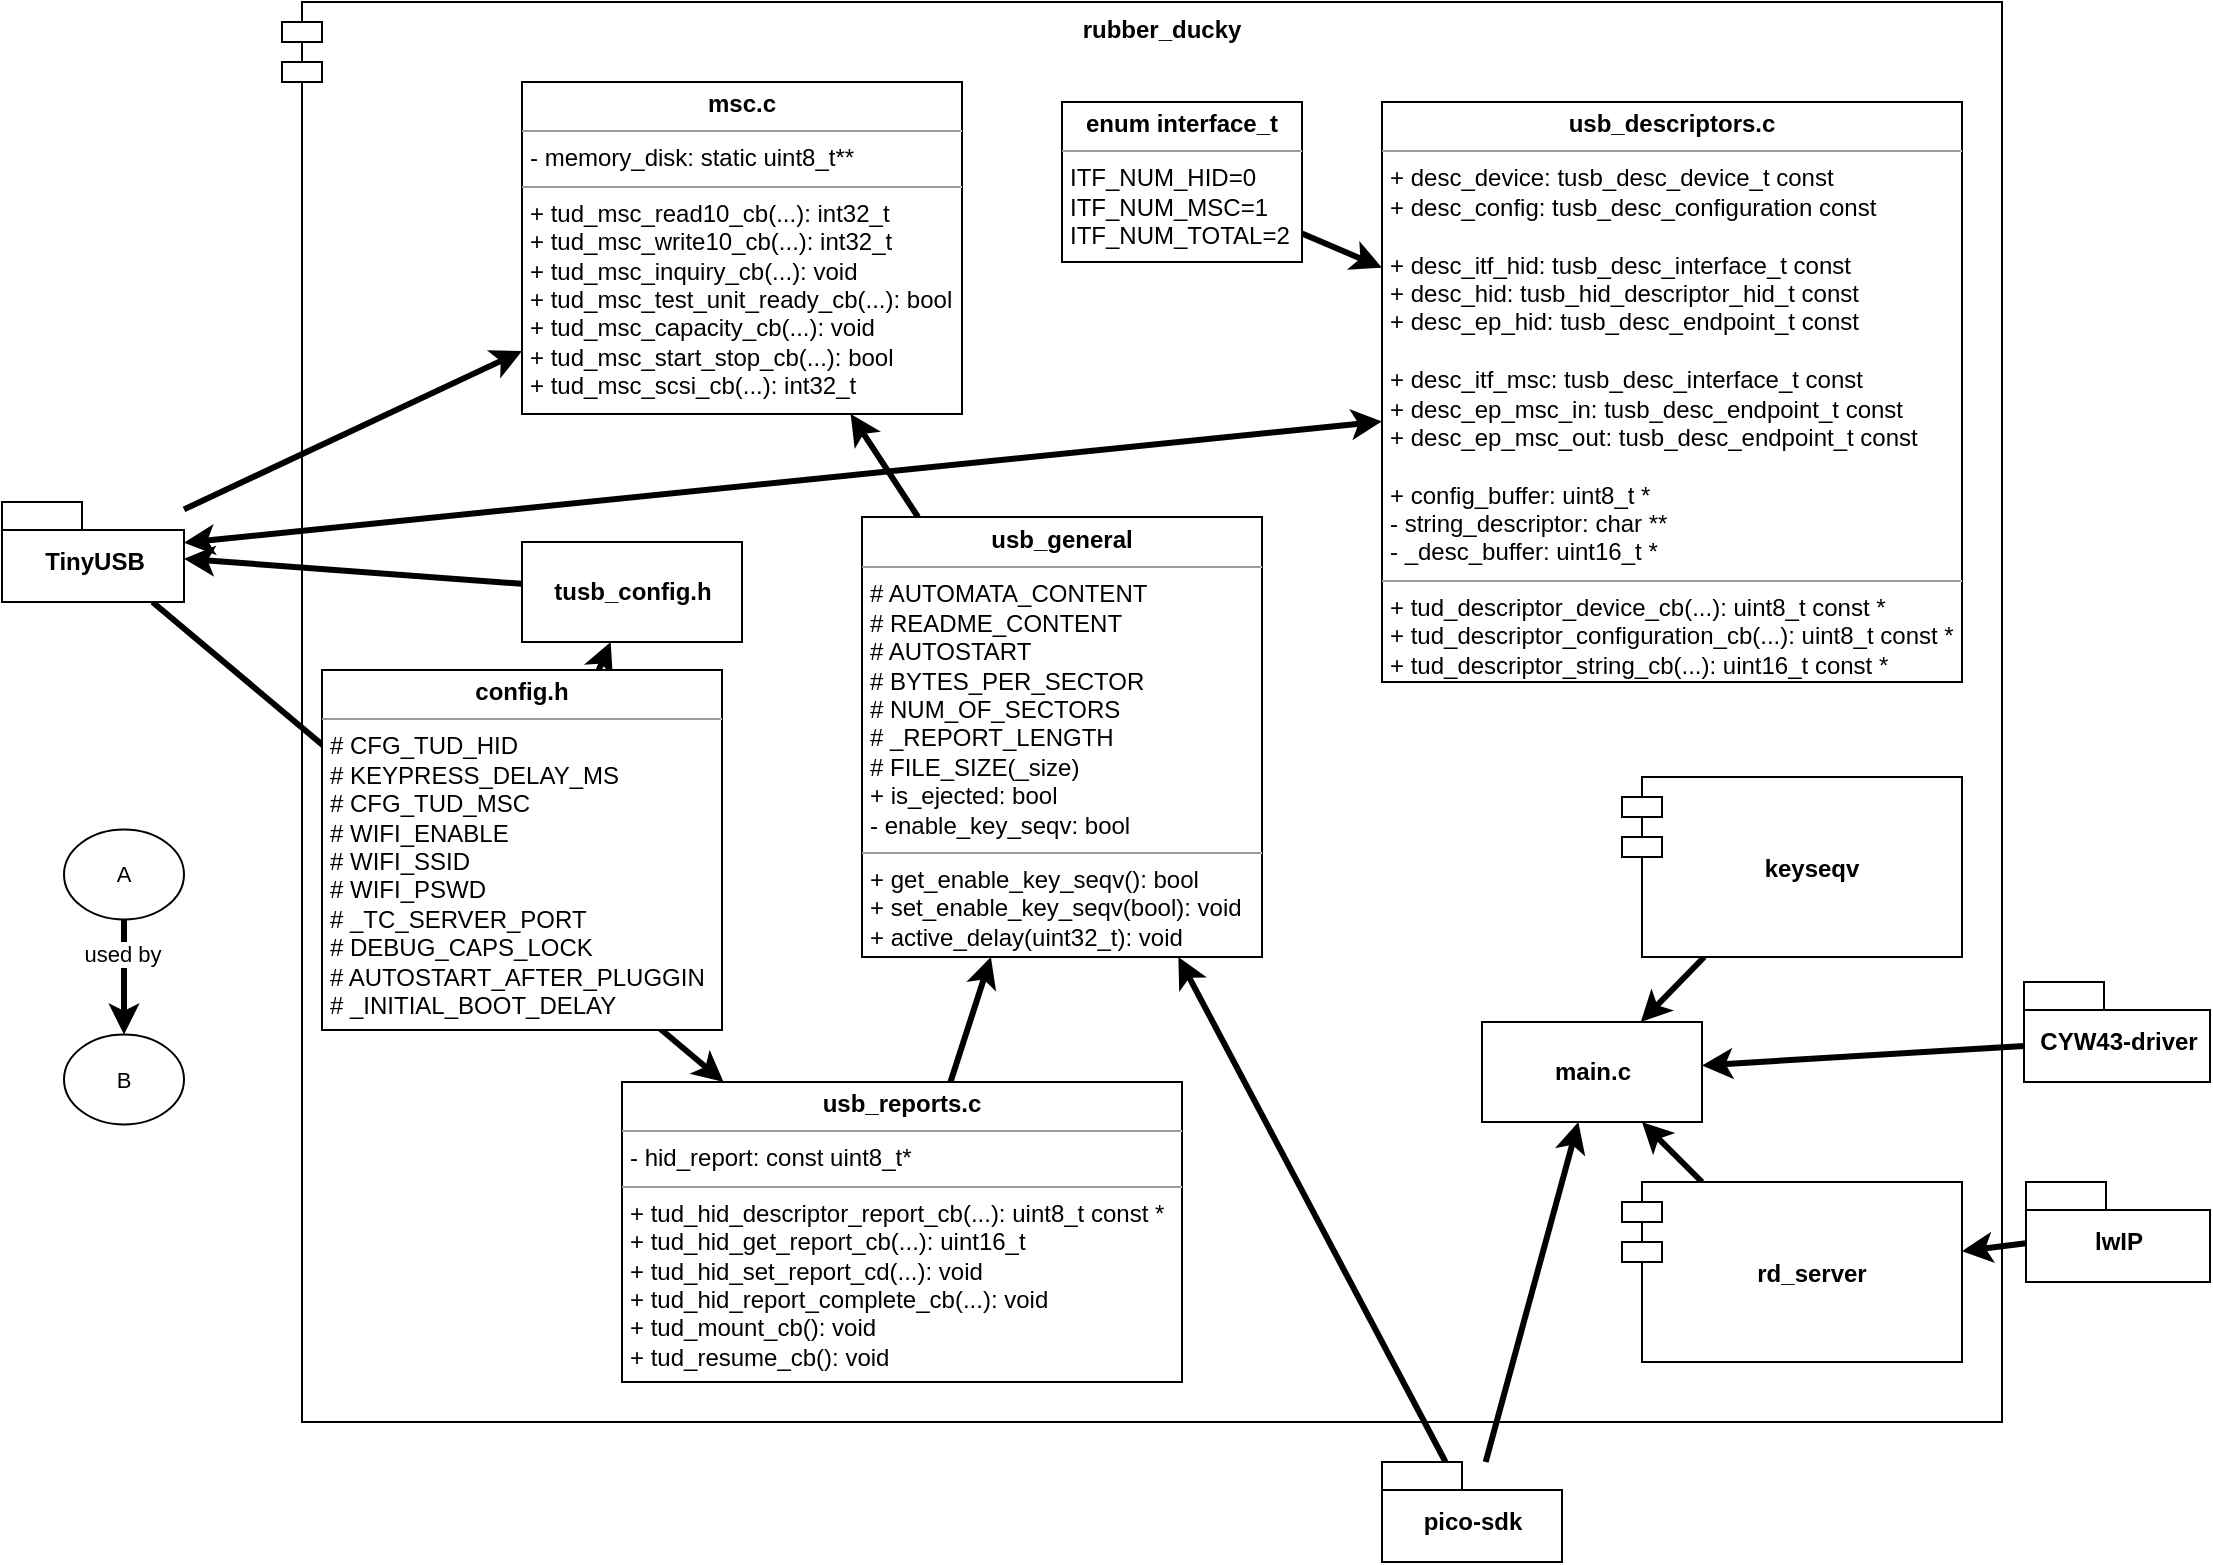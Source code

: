 <mxfile version="21.2.4" type="device" pages="8">
  <diagram name="rubber_ducky" id="K3dGPVboFPzoSPlTi6Ku">
    <mxGraphModel dx="1434" dy="798" grid="1" gridSize="10" guides="1" tooltips="1" connect="1" arrows="1" fold="1" page="1" pageScale="1" pageWidth="1169" pageHeight="827" math="0" shadow="0">
      <root>
        <mxCell id="0" />
        <mxCell id="1" parent="0" />
        <mxCell id="2" value="rubber_ducky" style="shape=module;align=left;spacingLeft=20;align=center;verticalAlign=top;fontStyle=1" parent="1" vertex="1">
          <mxGeometry x="170" y="30" width="860" height="710" as="geometry" />
        </mxCell>
        <mxCell id="47" style="edgeStyle=none;html=1;strokeWidth=3;fontSize=11;startArrow=none;startFill=0;" parent="1" source="3" target="5" edge="1">
          <mxGeometry relative="1" as="geometry" />
        </mxCell>
        <mxCell id="3" value="keyseqv" style="shape=module;align=left;spacingLeft=20;align=center;verticalAlign=middle;fontStyle=1" parent="1" vertex="1">
          <mxGeometry x="840" y="417.5" width="170" height="90" as="geometry" />
        </mxCell>
        <mxCell id="40" style="edgeStyle=none;html=1;strokeWidth=3;fontSize=11;" parent="1" source="4" target="5" edge="1">
          <mxGeometry relative="1" as="geometry" />
        </mxCell>
        <mxCell id="4" value="rd_server" style="shape=module;align=left;spacingLeft=20;align=center;verticalAlign=middle;fontStyle=1" parent="1" vertex="1">
          <mxGeometry x="840" y="620" width="170" height="90" as="geometry" />
        </mxCell>
        <mxCell id="5" value="main.c" style="html=1;fontStyle=1" parent="1" vertex="1">
          <mxGeometry x="770" y="540" width="110" height="50" as="geometry" />
        </mxCell>
        <mxCell id="37" style="edgeStyle=none;html=1;fontSize=11;strokeWidth=3;" parent="1" source="10" target="13" edge="1">
          <mxGeometry relative="1" as="geometry" />
        </mxCell>
        <mxCell id="10" value="&lt;b&gt;tusb_config.h&lt;/b&gt;" style="html=1;" parent="1" vertex="1">
          <mxGeometry x="290" y="300" width="110" height="50" as="geometry" />
        </mxCell>
        <mxCell id="39" style="edgeStyle=none;html=1;strokeWidth=3;fontSize=11;" parent="1" source="12" target="5" edge="1">
          <mxGeometry relative="1" as="geometry" />
        </mxCell>
        <mxCell id="41" style="edgeStyle=none;html=1;strokeWidth=3;fontSize=11;" parent="1" source="12" target="35" edge="1">
          <mxGeometry relative="1" as="geometry" />
        </mxCell>
        <mxCell id="12" value="pico-sdk" style="shape=folder;fontStyle=1;spacingTop=10;tabWidth=40;tabHeight=14;tabPosition=left;html=1;" parent="1" vertex="1">
          <mxGeometry x="720" y="760" width="90" height="50" as="geometry" />
        </mxCell>
        <mxCell id="42" style="edgeStyle=none;html=1;strokeWidth=3;fontSize=11;" parent="1" source="13" target="33" edge="1">
          <mxGeometry relative="1" as="geometry" />
        </mxCell>
        <mxCell id="43" style="edgeStyle=none;html=1;strokeWidth=3;fontSize=11;" parent="1" source="13" target="25" edge="1">
          <mxGeometry relative="1" as="geometry" />
        </mxCell>
        <mxCell id="13" value="TinyUSB" style="shape=folder;fontStyle=1;spacingTop=10;tabWidth=40;tabHeight=14;tabPosition=left;html=1;" parent="1" vertex="1">
          <mxGeometry x="30" y="280" width="91" height="50" as="geometry" />
        </mxCell>
        <mxCell id="54" style="edgeStyle=none;html=1;strokeWidth=3;fontSize=11;startArrow=none;startFill=0;" parent="1" source="14" target="4" edge="1">
          <mxGeometry relative="1" as="geometry" />
        </mxCell>
        <mxCell id="14" value="lwIP" style="shape=folder;fontStyle=1;spacingTop=10;tabWidth=40;tabHeight=14;tabPosition=left;html=1;" parent="1" vertex="1">
          <mxGeometry x="1042" y="620" width="92" height="50" as="geometry" />
        </mxCell>
        <mxCell id="55" style="edgeStyle=none;html=1;exitX=0;exitY=0;exitDx=0;exitDy=32;exitPerimeter=0;strokeWidth=3;fontSize=11;startArrow=none;startFill=0;" parent="1" source="15" target="5" edge="1">
          <mxGeometry relative="1" as="geometry" />
        </mxCell>
        <mxCell id="15" value="CYW43-driver" style="shape=folder;fontStyle=1;spacingTop=10;tabWidth=40;tabHeight=14;tabPosition=left;html=1;" parent="1" vertex="1">
          <mxGeometry x="1041" y="520" width="93" height="50" as="geometry" />
        </mxCell>
        <mxCell id="25" value="&lt;p style=&quot;margin:0px;margin-top:4px;text-align:center;&quot;&gt;&lt;b&gt;msc.c&lt;/b&gt;&lt;/p&gt;&lt;hr size=&quot;1&quot;&gt;&lt;p style=&quot;margin:0px;margin-left:4px;&quot;&gt;- memory_disk: static uint8_t**&lt;/p&gt;&lt;hr size=&quot;1&quot;&gt;&lt;p style=&quot;margin:0px;margin-left:4px;&quot;&gt;+ tud_msc_read10_cb(...): int32_t&lt;/p&gt;&lt;p style=&quot;margin:0px;margin-left:4px;&quot;&gt;+ tud_msc_write10_cb(...): int32_t&lt;br&gt;&lt;/p&gt;&lt;p style=&quot;margin:0px;margin-left:4px;&quot;&gt;+ tud_msc_inquiry_cb(...): void&lt;br&gt;&lt;/p&gt;&lt;p style=&quot;margin:0px;margin-left:4px;&quot;&gt;+ tud_msc_test_unit_ready_cb(...): bool&lt;br&gt;&lt;/p&gt;&lt;p style=&quot;margin:0px;margin-left:4px;&quot;&gt;+ tud_msc_capacity_cb(...): void&lt;br&gt;&lt;/p&gt;&lt;p style=&quot;margin:0px;margin-left:4px;&quot;&gt;+ tud_msc_start_stop_cb(...): bool&lt;br&gt;&lt;/p&gt;&lt;p style=&quot;margin:0px;margin-left:4px;&quot;&gt;+ tud_msc_scsi_cb(...): int32_t&lt;br&gt;&lt;/p&gt;" style="verticalAlign=top;align=left;overflow=fill;fontSize=12;fontFamily=Helvetica;html=1;" parent="1" vertex="1">
          <mxGeometry x="290" y="70" width="220" height="166" as="geometry" />
        </mxCell>
        <mxCell id="44" style="edgeStyle=none;html=1;strokeWidth=3;fontSize=11;startArrow=classic;startFill=1;" parent="1" source="26" target="13" edge="1">
          <mxGeometry relative="1" as="geometry" />
        </mxCell>
        <mxCell id="26" value="&lt;p style=&quot;margin:0px;margin-top:4px;text-align:center;&quot;&gt;&lt;b&gt;usb_descriptors.c&lt;/b&gt;&lt;/p&gt;&lt;hr size=&quot;1&quot;&gt;&lt;p style=&quot;margin:0px;margin-left:4px;&quot;&gt;+ desc_device: tusb_desc_device_t const&lt;/p&gt;&lt;p style=&quot;margin:0px;margin-left:4px;&quot;&gt;+ desc_config: tusb_desc_configuration const&lt;/p&gt;&lt;p style=&quot;margin:0px;margin-left:4px;&quot;&gt;&lt;br&gt;&lt;/p&gt;&lt;p style=&quot;margin:0px;margin-left:4px;&quot;&gt;+ desc_itf_hid: tusb_desc_interface_t const&lt;/p&gt;&lt;p style=&quot;margin:0px;margin-left:4px;&quot;&gt;+ desc_hid: tusb_hid_descriptor_hid_t const&lt;/p&gt;&lt;p style=&quot;margin:0px;margin-left:4px;&quot;&gt;+ desc_ep_hid: tusb_desc_endpoint_t const&lt;/p&gt;&lt;p style=&quot;margin:0px;margin-left:4px;&quot;&gt;&lt;br&gt;&lt;/p&gt;&lt;p style=&quot;margin:0px;margin-left:4px;&quot;&gt;+ desc_itf_msc: tusb_desc_interface_t const&lt;/p&gt;&lt;p style=&quot;margin:0px;margin-left:4px;&quot;&gt;+ desc_ep_msc_in: tusb_desc_endpoint_t const&lt;/p&gt;&lt;p style=&quot;margin:0px;margin-left:4px;&quot;&gt;+ desc_ep_msc_out: tusb_desc_endpoint_t const&lt;/p&gt;&lt;p style=&quot;margin:0px;margin-left:4px;&quot;&gt;&lt;br&gt;&lt;/p&gt;&lt;p style=&quot;margin:0px;margin-left:4px;&quot;&gt;+ config_buffer: uint8_t *&lt;/p&gt;&lt;p style=&quot;margin:0px;margin-left:4px;&quot;&gt;- string_descriptor: char **&lt;/p&gt;&lt;p style=&quot;margin:0px;margin-left:4px;&quot;&gt;- _desc_buffer: uint16_t *&lt;/p&gt;&lt;hr size=&quot;1&quot;&gt;&lt;p style=&quot;margin:0px;margin-left:4px;&quot;&gt;+ tud_descriptor_device_cb(...): uint8_t const *&lt;/p&gt;&lt;p style=&quot;margin:0px;margin-left:4px;&quot;&gt;&lt;span style=&quot;background-color: initial;&quot;&gt;+ tud_descriptor_configuration_cb(...): uint8_t const *&lt;/span&gt;&lt;br&gt;&lt;/p&gt;&lt;p style=&quot;margin:0px;margin-left:4px;&quot;&gt;+ tud_descriptor_string_cb(...): uint16_t const *&lt;/p&gt;" style="verticalAlign=top;align=left;overflow=fill;fontSize=12;fontFamily=Helvetica;html=1;" parent="1" vertex="1">
          <mxGeometry x="720" y="80" width="290" height="290" as="geometry" />
        </mxCell>
        <mxCell id="45" style="edgeStyle=none;html=1;strokeWidth=3;fontSize=11;startArrow=none;startFill=0;" parent="1" source="32" target="26" edge="1">
          <mxGeometry relative="1" as="geometry" />
        </mxCell>
        <mxCell id="32" value="&lt;p style=&quot;margin:0px;margin-top:4px;text-align:center;&quot;&gt;&lt;b&gt;enum interface_t&lt;/b&gt;&lt;/p&gt;&lt;hr size=&quot;1&quot;&gt;&lt;p style=&quot;margin:0px;margin-left:4px;&quot;&gt;ITF_NUM_HID=0&lt;/p&gt;&lt;p style=&quot;margin:0px;margin-left:4px;&quot;&gt;ITF_NUM_MSC=1&lt;/p&gt;&lt;p style=&quot;margin:0px;margin-left:4px;&quot;&gt;ITF_NUM_TOTAL=2&lt;/p&gt;" style="verticalAlign=top;align=left;overflow=fill;fontSize=12;fontFamily=Helvetica;html=1;" parent="1" vertex="1">
          <mxGeometry x="560" y="80" width="120" height="80" as="geometry" />
        </mxCell>
        <mxCell id="46" style="edgeStyle=none;html=1;strokeWidth=3;fontSize=11;startArrow=none;startFill=0;" parent="1" source="33" target="35" edge="1">
          <mxGeometry relative="1" as="geometry" />
        </mxCell>
        <mxCell id="33" value="&lt;p style=&quot;margin:0px;margin-top:4px;text-align:center;&quot;&gt;&lt;b&gt;usb_reports.c&lt;/b&gt;&lt;/p&gt;&lt;hr size=&quot;1&quot;&gt;&lt;p style=&quot;margin:0px;margin-left:4px;&quot;&gt;- hid_report: const uint8_t*&lt;/p&gt;&lt;hr size=&quot;1&quot;&gt;&lt;p style=&quot;margin:0px;margin-left:4px;&quot;&gt;+ tud_hid_descriptor_report_cb(...): uint8_t const *&lt;/p&gt;&lt;p style=&quot;margin:0px;margin-left:4px;&quot;&gt;+ tud_hid_get_report_cb(...): uint16_t&lt;br&gt;&lt;/p&gt;&lt;p style=&quot;margin:0px;margin-left:4px;&quot;&gt;+ tud_hid_set_report_cd(...): void&lt;/p&gt;&lt;p style=&quot;margin:0px;margin-left:4px;&quot;&gt;+ tud_hid_report_complete_cb(...): void&lt;/p&gt;&lt;p style=&quot;margin:0px;margin-left:4px;&quot;&gt;+ tud_mount_cb(): void&lt;/p&gt;&lt;p style=&quot;margin:0px;margin-left:4px;&quot;&gt;&lt;span style=&quot;background-color: initial;&quot;&gt;+ tud_resume_cb(): void&lt;/span&gt;&lt;/p&gt;" style="verticalAlign=top;align=left;overflow=fill;fontSize=12;fontFamily=Helvetica;html=1;" parent="1" vertex="1">
          <mxGeometry x="340" y="570" width="280" height="150" as="geometry" />
        </mxCell>
        <mxCell id="36" style="edgeStyle=none;html=1;fontSize=11;strokeWidth=3;" parent="1" source="34" target="10" edge="1">
          <mxGeometry relative="1" as="geometry" />
        </mxCell>
        <mxCell id="34" value="&lt;p style=&quot;margin:0px;margin-top:4px;text-align:center;&quot;&gt;&lt;b&gt;config.h&lt;/b&gt;&lt;/p&gt;&lt;hr size=&quot;1&quot;&gt;&lt;p style=&quot;margin:0px;margin-left:4px;&quot;&gt;# CFG_TUD_HID&lt;/p&gt;&lt;p style=&quot;margin:0px;margin-left:4px;&quot;&gt;# KEYPRESS_DELAY_MS&lt;/p&gt;&lt;p style=&quot;margin:0px;margin-left:4px;&quot;&gt;# CFG_TUD_MSC&lt;/p&gt;&lt;p style=&quot;margin:0px;margin-left:4px;&quot;&gt;# WIFI_ENABLE&lt;/p&gt;&lt;p style=&quot;margin:0px;margin-left:4px;&quot;&gt;# WIFI_SSID&lt;/p&gt;&lt;p style=&quot;margin:0px;margin-left:4px;&quot;&gt;# WIFI_PSWD&lt;/p&gt;&lt;p style=&quot;margin:0px;margin-left:4px;&quot;&gt;# _TC_SERVER_PORT&lt;/p&gt;&lt;p style=&quot;margin:0px;margin-left:4px;&quot;&gt;# DEBUG_CAPS_LOCK&lt;/p&gt;&lt;p style=&quot;margin:0px;margin-left:4px;&quot;&gt;# AUTOSTART_AFTER_PLUGGIN&lt;/p&gt;&lt;p style=&quot;margin:0px;margin-left:4px;&quot;&gt;# _INITIAL_BOOT_DELAY&lt;/p&gt;" style="verticalAlign=top;align=left;overflow=fill;fontSize=12;fontFamily=Helvetica;html=1;" parent="1" vertex="1">
          <mxGeometry x="190" y="364" width="200" height="180" as="geometry" />
        </mxCell>
        <mxCell id="48" style="edgeStyle=none;html=1;strokeWidth=3;fontSize=11;startArrow=none;startFill=0;" parent="1" source="35" target="25" edge="1">
          <mxGeometry relative="1" as="geometry" />
        </mxCell>
        <mxCell id="35" value="&lt;p style=&quot;margin:0px;margin-top:4px;text-align:center;&quot;&gt;&lt;b&gt;usb_general&lt;/b&gt;&lt;/p&gt;&lt;hr size=&quot;1&quot;&gt;&lt;p style=&quot;margin:0px;margin-left:4px;&quot;&gt;&lt;span style=&quot;background-color: initial;&quot;&gt;# AUTOMATA_CONTENT&lt;/span&gt;&lt;br&gt;&lt;/p&gt;&lt;p style=&quot;margin:0px;margin-left:4px;&quot;&gt;# README_CONTENT&lt;/p&gt;&lt;p style=&quot;margin:0px;margin-left:4px;&quot;&gt;# AUTOSTART&lt;/p&gt;&lt;p style=&quot;margin:0px;margin-left:4px;&quot;&gt;# BYTES_PER_SECTOR&lt;/p&gt;&lt;p style=&quot;margin:0px;margin-left:4px;&quot;&gt;# NUM_OF_SECTORS&lt;/p&gt;&lt;p style=&quot;margin:0px;margin-left:4px;&quot;&gt;# _REPORT_LENGTH&lt;/p&gt;&lt;p style=&quot;margin:0px;margin-left:4px;&quot;&gt;# FILE_SIZE(_size)&lt;/p&gt;&lt;p style=&quot;border-color: var(--border-color); margin: 0px 0px 0px 4px;&quot;&gt;+ is_ejected: bool&lt;/p&gt;&lt;p style=&quot;border-color: var(--border-color); margin: 0px 0px 0px 4px;&quot;&gt;- enable_key_seqv: bool&lt;/p&gt;&lt;hr size=&quot;1&quot;&gt;&lt;p style=&quot;margin:0px;margin-left:4px;&quot;&gt;+ get_enable_key_seqv(): bool&lt;/p&gt;&lt;p style=&quot;margin:0px;margin-left:4px;&quot;&gt;+ set_enable_key_seqv(bool): void&lt;br&gt;&lt;/p&gt;&lt;p style=&quot;margin:0px;margin-left:4px;&quot;&gt;+ active_delay(uint32_t): void&lt;/p&gt;" style="verticalAlign=top;align=left;overflow=fill;fontSize=12;fontFamily=Helvetica;html=1;" parent="1" vertex="1">
          <mxGeometry x="460" y="287.5" width="200" height="220" as="geometry" />
        </mxCell>
        <mxCell id="49" value="B" style="ellipse;whiteSpace=wrap;html=1;fontSize=11;" parent="1" vertex="1">
          <mxGeometry x="61" y="546.25" width="60" height="45" as="geometry" />
        </mxCell>
        <mxCell id="52" style="edgeStyle=none;html=1;strokeWidth=3;fontSize=11;startArrow=none;startFill=0;" parent="1" source="51" target="49" edge="1">
          <mxGeometry relative="1" as="geometry" />
        </mxCell>
        <mxCell id="53" value="used by" style="edgeLabel;html=1;align=center;verticalAlign=middle;resizable=0;points=[];fontSize=11;" parent="52" vertex="1" connectable="0">
          <mxGeometry x="-0.421" y="-1" relative="1" as="geometry">
            <mxPoint as="offset" />
          </mxGeometry>
        </mxCell>
        <mxCell id="51" value="A" style="ellipse;whiteSpace=wrap;html=1;fontSize=11;" parent="1" vertex="1">
          <mxGeometry x="61" y="443.75" width="60" height="45" as="geometry" />
        </mxCell>
      </root>
    </mxGraphModel>
  </diagram>
  <diagram name="rd_server" id="fRUczcElmCWQew9m1xFw">
    <mxGraphModel dx="1434" dy="776" grid="1" gridSize="10" guides="1" tooltips="1" connect="1" arrows="1" fold="1" page="1" pageScale="1" pageWidth="1169" pageHeight="827" math="0" shadow="0">
      <root>
        <mxCell id="0" />
        <mxCell id="1" parent="0" />
        <mxCell id="MLWJ2oYjWuappONAF-q4-1" value="rd_server" style="shape=module;align=left;spacingLeft=20;align=center;verticalAlign=top;fontSize=11;fontStyle=1" parent="1" vertex="1">
          <mxGeometry x="250" y="120" width="720" height="590" as="geometry" />
        </mxCell>
        <mxCell id="U0EZhgSX--xMZWPIdtml-1" style="rounded=0;orthogonalLoop=1;jettySize=auto;html=1;strokeWidth=3;" parent="1" source="w0MDuZCZlQP0wkB2Jaw0-1" target="pXN9L82N6ILSU1wV5aHQ-1" edge="1">
          <mxGeometry relative="1" as="geometry" />
        </mxCell>
        <mxCell id="w0MDuZCZlQP0wkB2Jaw0-1" value="dnsserver" style="shape=module;align=left;spacingLeft=20;align=center;verticalAlign=middle;fontSize=11;fontStyle=1" parent="1" vertex="1">
          <mxGeometry x="320" y="470" width="100" height="50" as="geometry" />
        </mxCell>
        <mxCell id="U0EZhgSX--xMZWPIdtml-13" style="rounded=0;orthogonalLoop=1;jettySize=auto;html=1;strokeWidth=3;" parent="1" source="CbcSy10dq_NpavwI632C-1" target="fLno6Yvfx4HhW970qZTy-1" edge="1">
          <mxGeometry relative="1" as="geometry" />
        </mxCell>
        <mxCell id="CbcSy10dq_NpavwI632C-1" value="request_process" style="swimlane;fontStyle=1;align=center;verticalAlign=top;childLayout=stackLayout;horizontal=1;startSize=26;horizontalStack=0;resizeParent=1;resizeParentMax=0;resizeLast=0;collapsible=1;marginBottom=0;whiteSpace=wrap;html=1;" parent="1" vertex="1">
          <mxGeometry x="500" y="370" width="200" height="312" as="geometry" />
        </mxCell>
        <mxCell id="CbcSy10dq_NpavwI632C-2" value="+ set_editable_pl(...): size_t" style="text;strokeColor=none;fillColor=none;align=left;verticalAlign=top;spacingLeft=4;spacingRight=4;overflow=hidden;rotatable=0;points=[[0,0.5],[1,0.5]];portConstraint=eastwest;whiteSpace=wrap;html=1;" parent="CbcSy10dq_NpavwI632C-1" vertex="1">
          <mxGeometry y="26" width="200" height="26" as="geometry" />
        </mxCell>
        <mxCell id="U0EZhgSX--xMZWPIdtml-3" value="+ get_editable_pl(...): size_t" style="text;strokeColor=none;fillColor=none;align=left;verticalAlign=top;spacingLeft=4;spacingRight=4;overflow=hidden;rotatable=0;points=[[0,0.5],[1,0.5]];portConstraint=eastwest;whiteSpace=wrap;html=1;" parent="CbcSy10dq_NpavwI632C-1" vertex="1">
          <mxGeometry y="52" width="200" height="26" as="geometry" />
        </mxCell>
        <mxCell id="U0EZhgSX--xMZWPIdtml-12" value="+ clear_data_pl(...): size_t" style="text;strokeColor=none;fillColor=none;align=left;verticalAlign=top;spacingLeft=4;spacingRight=4;overflow=hidden;rotatable=0;points=[[0,0.5],[1,0.5]];portConstraint=eastwest;whiteSpace=wrap;html=1;" parent="CbcSy10dq_NpavwI632C-1" vertex="1">
          <mxGeometry y="78" width="200" height="26" as="geometry" />
        </mxCell>
        <mxCell id="U0EZhgSX--xMZWPIdtml-11" value="+ push_data_pl(...): size_t" style="text;strokeColor=none;fillColor=none;align=left;verticalAlign=top;spacingLeft=4;spacingRight=4;overflow=hidden;rotatable=0;points=[[0,0.5],[1,0.5]];portConstraint=eastwest;whiteSpace=wrap;html=1;" parent="CbcSy10dq_NpavwI632C-1" vertex="1">
          <mxGeometry y="104" width="200" height="26" as="geometry" />
        </mxCell>
        <mxCell id="U0EZhgSX--xMZWPIdtml-10" value="+ pop_data_pl(...): size_t" style="text;strokeColor=none;fillColor=none;align=left;verticalAlign=top;spacingLeft=4;spacingRight=4;overflow=hidden;rotatable=0;points=[[0,0.5],[1,0.5]];portConstraint=eastwest;whiteSpace=wrap;html=1;" parent="CbcSy10dq_NpavwI632C-1" vertex="1">
          <mxGeometry y="130" width="200" height="26" as="geometry" />
        </mxCell>
        <mxCell id="U0EZhgSX--xMZWPIdtml-9" value="+ get_debug_cursor_pl(...): size_t" style="text;strokeColor=none;fillColor=none;align=left;verticalAlign=top;spacingLeft=4;spacingRight=4;overflow=hidden;rotatable=0;points=[[0,0.5],[1,0.5]];portConstraint=eastwest;whiteSpace=wrap;html=1;" parent="CbcSy10dq_NpavwI632C-1" vertex="1">
          <mxGeometry y="156" width="200" height="26" as="geometry" />
        </mxCell>
        <mxCell id="U0EZhgSX--xMZWPIdtml-8" value="+ inc_debug_cursor_pl(...): size_t" style="text;strokeColor=none;fillColor=none;align=left;verticalAlign=top;spacingLeft=4;spacingRight=4;overflow=hidden;rotatable=0;points=[[0,0.5],[1,0.5]];portConstraint=eastwest;whiteSpace=wrap;html=1;" parent="CbcSy10dq_NpavwI632C-1" vertex="1">
          <mxGeometry y="182" width="200" height="26" as="geometry" />
        </mxCell>
        <mxCell id="U0EZhgSX--xMZWPIdtml-7" value="+ reset_debug_cursor_pl(...): size_t" style="text;strokeColor=none;fillColor=none;align=left;verticalAlign=top;spacingLeft=4;spacingRight=4;overflow=hidden;rotatable=0;points=[[0,0.5],[1,0.5]];portConstraint=eastwest;whiteSpace=wrap;html=1;" parent="CbcSy10dq_NpavwI632C-1" vertex="1">
          <mxGeometry y="208" width="200" height="26" as="geometry" />
        </mxCell>
        <mxCell id="U0EZhgSX--xMZWPIdtml-6" value="+ run_sequences_pl(...): size_t" style="text;strokeColor=none;fillColor=none;align=left;verticalAlign=top;spacingLeft=4;spacingRight=4;overflow=hidden;rotatable=0;points=[[0,0.5],[1,0.5]];portConstraint=eastwest;whiteSpace=wrap;html=1;" parent="CbcSy10dq_NpavwI632C-1" vertex="1">
          <mxGeometry y="234" width="200" height="26" as="geometry" />
        </mxCell>
        <mxCell id="U0EZhgSX--xMZWPIdtml-5" value="+ unknown_opcode_pl(...): size_t" style="text;strokeColor=none;fillColor=none;align=left;verticalAlign=top;spacingLeft=4;spacingRight=4;overflow=hidden;rotatable=0;points=[[0,0.5],[1,0.5]];portConstraint=eastwest;whiteSpace=wrap;html=1;" parent="CbcSy10dq_NpavwI632C-1" vertex="1">
          <mxGeometry y="260" width="200" height="26" as="geometry" />
        </mxCell>
        <mxCell id="U0EZhgSX--xMZWPIdtml-4" value="+ too_big_pl(...): size_t" style="text;strokeColor=none;fillColor=none;align=left;verticalAlign=top;spacingLeft=4;spacingRight=4;overflow=hidden;rotatable=0;points=[[0,0.5],[1,0.5]];portConstraint=eastwest;whiteSpace=wrap;html=1;" parent="CbcSy10dq_NpavwI632C-1" vertex="1">
          <mxGeometry y="286" width="200" height="26" as="geometry" />
        </mxCell>
        <mxCell id="U0EZhgSX--xMZWPIdtml-2" style="rounded=0;orthogonalLoop=1;jettySize=auto;html=1;strokeWidth=3;" parent="1" source="CbcSy10dq_NpavwI632C-5" target="wpsaoJRhqSlLVms47LtG-1" edge="1">
          <mxGeometry relative="1" as="geometry" />
        </mxCell>
        <mxCell id="CbcSy10dq_NpavwI632C-5" value="&lt;b&gt;lwipopts.h&lt;/b&gt;" style="html=1;whiteSpace=wrap;" parent="1" vertex="1">
          <mxGeometry x="810" y="160" width="110" height="50" as="geometry" />
        </mxCell>
        <mxCell id="fLno6Yvfx4HhW970qZTy-2" style="rounded=0;orthogonalLoop=1;jettySize=auto;html=1;strokeWidth=3;" parent="1" source="CbcSy10dq_NpavwI632C-6" target="pXN9L82N6ILSU1wV5aHQ-1" edge="1">
          <mxGeometry relative="1" as="geometry" />
        </mxCell>
        <mxCell id="CbcSy10dq_NpavwI632C-6" value="network_data_t" style="swimlane;fontStyle=1;align=center;verticalAlign=top;childLayout=stackLayout;horizontal=1;startSize=26;horizontalStack=0;resizeParent=1;resizeParentMax=0;resizeLast=0;collapsible=1;marginBottom=0;whiteSpace=wrap;html=1;" parent="1" vertex="1">
          <mxGeometry x="290" y="578" width="160" height="78" as="geometry" />
        </mxCell>
        <mxCell id="CbcSy10dq_NpavwI632C-7" value="+ mask: ip_addr_t" style="text;strokeColor=none;fillColor=none;align=left;verticalAlign=top;spacingLeft=4;spacingRight=4;overflow=hidden;rotatable=0;points=[[0,0.5],[1,0.5]];portConstraint=eastwest;whiteSpace=wrap;html=1;" parent="CbcSy10dq_NpavwI632C-6" vertex="1">
          <mxGeometry y="26" width="160" height="26" as="geometry" />
        </mxCell>
        <mxCell id="CbcSy10dq_NpavwI632C-10" value="+ gateway: ip_addr_t" style="text;strokeColor=none;fillColor=none;align=left;verticalAlign=top;spacingLeft=4;spacingRight=4;overflow=hidden;rotatable=0;points=[[0,0.5],[1,0.5]];portConstraint=eastwest;whiteSpace=wrap;html=1;" parent="CbcSy10dq_NpavwI632C-6" vertex="1">
          <mxGeometry y="52" width="160" height="26" as="geometry" />
        </mxCell>
        <mxCell id="U0EZhgSX--xMZWPIdtml-34" style="rounded=0;orthogonalLoop=1;jettySize=auto;html=1;strokeWidth=3;" parent="1" source="wpsaoJRhqSlLVms47LtG-1" target="U0EZhgSX--xMZWPIdtml-14" edge="1">
          <mxGeometry relative="1" as="geometry" />
        </mxCell>
        <mxCell id="wpsaoJRhqSlLVms47LtG-1" value="lwIP" style="shape=folder;fontStyle=1;spacingTop=10;tabWidth=40;tabHeight=14;tabPosition=left;html=1;" parent="1" vertex="1">
          <mxGeometry x="990" y="260" width="92" height="50" as="geometry" />
        </mxCell>
        <mxCell id="pXN9L82N6ILSU1wV5aHQ-1" value="main.c" style="html=1;fontStyle=1" parent="1" vertex="1">
          <mxGeometry x="110" y="292" width="110" height="50" as="geometry" />
        </mxCell>
        <mxCell id="pXN9L82N6ILSU1wV5aHQ-9" style="rounded=0;orthogonalLoop=1;jettySize=auto;html=1;strokeWidth=3;" parent="1" source="pXN9L82N6ILSU1wV5aHQ-2" target="pXN9L82N6ILSU1wV5aHQ-1" edge="1">
          <mxGeometry relative="1" as="geometry" />
        </mxCell>
        <mxCell id="U0EZhgSX--xMZWPIdtml-36" style="rounded=0;orthogonalLoop=1;jettySize=auto;html=1;strokeWidth=3;" parent="1" source="pXN9L82N6ILSU1wV5aHQ-2" target="U0EZhgSX--xMZWPIdtml-14" edge="1">
          <mxGeometry relative="1" as="geometry" />
        </mxCell>
        <mxCell id="pXN9L82N6ILSU1wV5aHQ-2" value="server_data_t" style="swimlane;fontStyle=1;align=center;verticalAlign=top;childLayout=stackLayout;horizontal=1;startSize=26;horizontalStack=0;resizeParent=1;resizeParentMax=0;resizeLast=0;collapsible=1;marginBottom=0;whiteSpace=wrap;html=1;" parent="1" vertex="1">
          <mxGeometry x="360" y="172" width="160" height="52" as="geometry" />
        </mxCell>
        <mxCell id="pXN9L82N6ILSU1wV5aHQ-3" value="+ pcb: struct tcp_pcb" style="text;strokeColor=none;fillColor=none;align=left;verticalAlign=top;spacingLeft=4;spacingRight=4;overflow=hidden;rotatable=0;points=[[0,0.5],[1,0.5]];portConstraint=eastwest;whiteSpace=wrap;html=1;" parent="pXN9L82N6ILSU1wV5aHQ-2" vertex="1">
          <mxGeometry y="26" width="160" height="26" as="geometry" />
        </mxCell>
        <mxCell id="U0EZhgSX--xMZWPIdtml-35" style="rounded=0;orthogonalLoop=1;jettySize=auto;html=1;strokeWidth=3;" parent="1" source="pXN9L82N6ILSU1wV5aHQ-5" target="U0EZhgSX--xMZWPIdtml-14" edge="1">
          <mxGeometry relative="1" as="geometry" />
        </mxCell>
        <mxCell id="pXN9L82N6ILSU1wV5aHQ-5" value="client_data_t" style="swimlane;fontStyle=1;align=center;verticalAlign=top;childLayout=stackLayout;horizontal=1;startSize=26;horizontalStack=0;resizeParent=1;resizeParentMax=0;resizeLast=0;collapsible=1;marginBottom=0;whiteSpace=wrap;html=1;" parent="1" vertex="1">
          <mxGeometry x="600" y="146" width="160" height="78" as="geometry" />
        </mxCell>
        <mxCell id="pXN9L82N6ILSU1wV5aHQ-6" value="+ pcb: struct tcp_pcb" style="text;strokeColor=none;fillColor=none;align=left;verticalAlign=top;spacingLeft=4;spacingRight=4;overflow=hidden;rotatable=0;points=[[0,0.5],[1,0.5]];portConstraint=eastwest;whiteSpace=wrap;html=1;" parent="pXN9L82N6ILSU1wV5aHQ-5" vertex="1">
          <mxGeometry y="26" width="160" height="26" as="geometry" />
        </mxCell>
        <mxCell id="pXN9L82N6ILSU1wV5aHQ-7" value="+ buffer: uin8_t *" style="text;strokeColor=none;fillColor=none;align=left;verticalAlign=top;spacingLeft=4;spacingRight=4;overflow=hidden;rotatable=0;points=[[0,0.5],[1,0.5]];portConstraint=eastwest;whiteSpace=wrap;html=1;" parent="pXN9L82N6ILSU1wV5aHQ-5" vertex="1">
          <mxGeometry y="52" width="160" height="26" as="geometry" />
        </mxCell>
        <mxCell id="fLno6Yvfx4HhW970qZTy-1" value="keyseqv" style="shape=module;align=left;spacingLeft=20;align=center;verticalAlign=middle;fontStyle=1" parent="1" vertex="1">
          <mxGeometry x="550" y="740" width="100" height="50" as="geometry" />
        </mxCell>
        <mxCell id="U0EZhgSX--xMZWPIdtml-37" style="rounded=0;orthogonalLoop=1;jettySize=auto;html=1;strokeWidth=3;" parent="1" source="U0EZhgSX--xMZWPIdtml-14" target="U0EZhgSX--xMZWPIdtml-27" edge="1">
          <mxGeometry relative="1" as="geometry" />
        </mxCell>
        <mxCell id="U0EZhgSX--xMZWPIdtml-38" style="rounded=0;orthogonalLoop=1;jettySize=auto;html=1;exitX=0;exitY=0.5;exitDx=0;exitDy=0;strokeWidth=3;" parent="1" source="U0EZhgSX--xMZWPIdtml-15" target="pXN9L82N6ILSU1wV5aHQ-1" edge="1">
          <mxGeometry relative="1" as="geometry" />
        </mxCell>
        <mxCell id="U0EZhgSX--xMZWPIdtml-14" value="tcp_server" style="swimlane;fontStyle=1;align=center;verticalAlign=top;childLayout=stackLayout;horizontal=1;startSize=26;horizontalStack=0;resizeParent=1;resizeParentMax=0;resizeLast=0;collapsible=1;marginBottom=0;whiteSpace=wrap;html=1;" parent="1" vertex="1">
          <mxGeometry x="740" y="278" width="200" height="234" as="geometry" />
        </mxCell>
        <mxCell id="U0EZhgSX--xMZWPIdtml-15" value="+ init_server(...): bool" style="text;strokeColor=none;fillColor=none;align=left;verticalAlign=top;spacingLeft=4;spacingRight=4;overflow=hidden;rotatable=0;points=[[0,0.5],[1,0.5]];portConstraint=eastwest;whiteSpace=wrap;html=1;" parent="U0EZhgSX--xMZWPIdtml-14" vertex="1">
          <mxGeometry y="26" width="200" height="26" as="geometry" />
        </mxCell>
        <mxCell id="U0EZhgSX--xMZWPIdtml-16" value="+ close_server(...): void" style="text;strokeColor=none;fillColor=none;align=left;verticalAlign=top;spacingLeft=4;spacingRight=4;overflow=hidden;rotatable=0;points=[[0,0.5],[1,0.5]];portConstraint=eastwest;whiteSpace=wrap;html=1;" parent="U0EZhgSX--xMZWPIdtml-14" vertex="1">
          <mxGeometry y="52" width="200" height="26" as="geometry" />
        </mxCell>
        <mxCell id="U0EZhgSX--xMZWPIdtml-17" value="- accept_cb(...): static err_t" style="text;strokeColor=none;fillColor=none;align=left;verticalAlign=top;spacingLeft=4;spacingRight=4;overflow=hidden;rotatable=0;points=[[0,0.5],[1,0.5]];portConstraint=eastwest;whiteSpace=wrap;html=1;" parent="U0EZhgSX--xMZWPIdtml-14" vertex="1">
          <mxGeometry y="78" width="200" height="26" as="geometry" />
        </mxCell>
        <mxCell id="U0EZhgSX--xMZWPIdtml-18" value="- err_cb(...): static void" style="text;strokeColor=none;fillColor=none;align=left;verticalAlign=top;spacingLeft=4;spacingRight=4;overflow=hidden;rotatable=0;points=[[0,0.5],[1,0.5]];portConstraint=eastwest;whiteSpace=wrap;html=1;" parent="U0EZhgSX--xMZWPIdtml-14" vertex="1">
          <mxGeometry y="104" width="200" height="26" as="geometry" />
        </mxCell>
        <mxCell id="U0EZhgSX--xMZWPIdtml-19" value="- sent_cb(...): static err_t" style="text;strokeColor=none;fillColor=none;align=left;verticalAlign=top;spacingLeft=4;spacingRight=4;overflow=hidden;rotatable=0;points=[[0,0.5],[1,0.5]];portConstraint=eastwest;whiteSpace=wrap;html=1;" parent="U0EZhgSX--xMZWPIdtml-14" vertex="1">
          <mxGeometry y="130" width="200" height="26" as="geometry" />
        </mxCell>
        <mxCell id="U0EZhgSX--xMZWPIdtml-20" value="- poll_cb(...): static err_t" style="text;strokeColor=none;fillColor=none;align=left;verticalAlign=top;spacingLeft=4;spacingRight=4;overflow=hidden;rotatable=0;points=[[0,0.5],[1,0.5]];portConstraint=eastwest;whiteSpace=wrap;html=1;" parent="U0EZhgSX--xMZWPIdtml-14" vertex="1">
          <mxGeometry y="156" width="200" height="26" as="geometry" />
        </mxCell>
        <mxCell id="U0EZhgSX--xMZWPIdtml-21" value="- recv_cb(...): static err_t" style="text;strokeColor=none;fillColor=none;align=left;verticalAlign=top;spacingLeft=4;spacingRight=4;overflow=hidden;rotatable=0;points=[[0,0.5],[1,0.5]];portConstraint=eastwest;whiteSpace=wrap;html=1;" parent="U0EZhgSX--xMZWPIdtml-14" vertex="1">
          <mxGeometry y="182" width="200" height="26" as="geometry" />
        </mxCell>
        <mxCell id="U0EZhgSX--xMZWPIdtml-22" value="- close_connection(...): static err_t" style="text;strokeColor=none;fillColor=none;align=left;verticalAlign=top;spacingLeft=4;spacingRight=4;overflow=hidden;rotatable=0;points=[[0,0.5],[1,0.5]];portConstraint=eastwest;whiteSpace=wrap;html=1;" parent="U0EZhgSX--xMZWPIdtml-14" vertex="1">
          <mxGeometry y="208" width="200" height="26" as="geometry" />
        </mxCell>
        <mxCell id="U0EZhgSX--xMZWPIdtml-33" style="rounded=0;orthogonalLoop=1;jettySize=auto;html=1;strokeWidth=3;" parent="1" source="U0EZhgSX--xMZWPIdtml-26" target="CbcSy10dq_NpavwI632C-1" edge="1">
          <mxGeometry relative="1" as="geometry" />
        </mxCell>
        <mxCell id="U0EZhgSX--xMZWPIdtml-26" value="&lt;b&gt;enum oper_codes&lt;br&gt;&lt;/b&gt;" style="html=1;whiteSpace=wrap;" parent="1" vertex="1">
          <mxGeometry x="320" y="363" width="130" height="50" as="geometry" />
        </mxCell>
        <mxCell id="U0EZhgSX--xMZWPIdtml-27" value="packet_t" style="swimlane;fontStyle=1;align=center;verticalAlign=top;childLayout=stackLayout;horizontal=1;startSize=26;horizontalStack=0;resizeParent=1;resizeParentMax=0;resizeLast=0;collapsible=1;marginBottom=0;whiteSpace=wrap;html=1;fillStyle=auto;" parent="1" vertex="1">
          <mxGeometry x="760" y="552" width="160" height="130" as="geometry" />
        </mxCell>
        <mxCell id="U0EZhgSX--xMZWPIdtml-28" value="+ op_code: uint8_t" style="text;strokeColor=none;fillColor=none;align=left;verticalAlign=top;spacingLeft=4;spacingRight=4;overflow=hidden;rotatable=0;points=[[0,0.5],[1,0.5]];portConstraint=eastwest;whiteSpace=wrap;html=1;" parent="U0EZhgSX--xMZWPIdtml-27" vertex="1">
          <mxGeometry y="26" width="160" height="26" as="geometry" />
        </mxCell>
        <mxCell id="U0EZhgSX--xMZWPIdtml-29" value="+ reserved: uint8_t" style="text;strokeColor=none;fillColor=none;align=left;verticalAlign=top;spacingLeft=4;spacingRight=4;overflow=hidden;rotatable=0;points=[[0,0.5],[1,0.5]];portConstraint=eastwest;whiteSpace=wrap;html=1;" parent="U0EZhgSX--xMZWPIdtml-27" vertex="1">
          <mxGeometry y="52" width="160" height="26" as="geometry" />
        </mxCell>
        <mxCell id="U0EZhgSX--xMZWPIdtml-31" value="+ payload_len: uint16_t" style="text;strokeColor=none;fillColor=none;align=left;verticalAlign=top;spacingLeft=4;spacingRight=4;overflow=hidden;rotatable=0;points=[[0,0.5],[1,0.5]];portConstraint=eastwest;whiteSpace=wrap;html=1;" parent="U0EZhgSX--xMZWPIdtml-27" vertex="1">
          <mxGeometry y="78" width="160" height="26" as="geometry" />
        </mxCell>
        <mxCell id="U0EZhgSX--xMZWPIdtml-30" value="+ payload: uint8_t []" style="text;strokeColor=none;fillColor=none;align=left;verticalAlign=top;spacingLeft=4;spacingRight=4;overflow=hidden;rotatable=0;points=[[0,0.5],[1,0.5]];portConstraint=eastwest;whiteSpace=wrap;html=1;" parent="U0EZhgSX--xMZWPIdtml-27" vertex="1">
          <mxGeometry y="104" width="160" height="26" as="geometry" />
        </mxCell>
        <mxCell id="U0EZhgSX--xMZWPIdtml-32" style="rounded=0;orthogonalLoop=1;jettySize=auto;html=1;strokeWidth=3;" parent="1" source="U0EZhgSX--xMZWPIdtml-27" target="CbcSy10dq_NpavwI632C-1" edge="1">
          <mxGeometry relative="1" as="geometry" />
        </mxCell>
      </root>
    </mxGraphModel>
  </diagram>
  <diagram name="keyseqv" id="M6u5be_LJHi1rEun0ZrZ">
    <mxGraphModel dx="1434" dy="776" grid="1" gridSize="10" guides="1" tooltips="1" connect="1" arrows="1" fold="1" page="1" pageScale="1" pageWidth="1169" pageHeight="827" math="0" shadow="0">
      <root>
        <mxCell id="0" />
        <mxCell id="1" parent="0" />
        <mxCell id="WE8Nb2l8FNL5iQquZSlg-1" value="keyseqv" style="shape=module;align=left;spacingLeft=20;align=center;verticalAlign=top;fontSize=11;fontStyle=1" parent="1" vertex="1">
          <mxGeometry x="230" y="120" width="590" height="530" as="geometry" />
        </mxCell>
        <mxCell id="ZXtCPCVZQ8GG8Rd3AT2w-1" value="rd_server" style="shape=module;align=left;spacingLeft=20;align=center;verticalAlign=middle;fontStyle=1" parent="1" vertex="1">
          <mxGeometry x="75" y="470" width="120" height="60" as="geometry" />
        </mxCell>
        <mxCell id="ZXtCPCVZQ8GG8Rd3AT2w-2" value="main.c" style="html=1;fontStyle=1" parent="1" vertex="1">
          <mxGeometry x="85" y="338" width="110" height="50" as="geometry" />
        </mxCell>
        <mxCell id="ZXtCPCVZQ8GG8Rd3AT2w-3" value="struct key_seqv_t" style="swimlane;fontStyle=1;align=center;verticalAlign=top;childLayout=stackLayout;horizontal=1;startSize=26;horizontalStack=0;resizeParent=1;resizeParentMax=0;resizeLast=0;collapsible=1;marginBottom=0;whiteSpace=wrap;html=1;" parent="1" vertex="1">
          <mxGeometry x="600" y="470" width="180" height="104" as="geometry" />
        </mxCell>
        <mxCell id="ZXtCPCVZQ8GG8Rd3AT2w-4" value="+ delay: uint32_t" style="text;strokeColor=none;fillColor=none;align=left;verticalAlign=top;spacingLeft=4;spacingRight=4;overflow=hidden;rotatable=0;points=[[0,0.5],[1,0.5]];portConstraint=eastwest;whiteSpace=wrap;html=1;" parent="ZXtCPCVZQ8GG8Rd3AT2w-3" vertex="1">
          <mxGeometry y="26" width="180" height="26" as="geometry" />
        </mxCell>
        <mxCell id="ZXtCPCVZQ8GG8Rd3AT2w-12" value="+ report: hid_keyboard_report_t" style="text;strokeColor=none;fillColor=none;align=left;verticalAlign=top;spacingLeft=4;spacingRight=4;overflow=hidden;rotatable=0;points=[[0,0.5],[1,0.5]];portConstraint=eastwest;whiteSpace=wrap;html=1;" parent="ZXtCPCVZQ8GG8Rd3AT2w-3" vertex="1">
          <mxGeometry y="52" width="180" height="26" as="geometry" />
        </mxCell>
        <mxCell id="ZXtCPCVZQ8GG8Rd3AT2w-11" value="+ last_item: bool" style="text;strokeColor=none;fillColor=none;align=left;verticalAlign=top;spacingLeft=4;spacingRight=4;overflow=hidden;rotatable=0;points=[[0,0.5],[1,0.5]];portConstraint=eastwest;whiteSpace=wrap;html=1;" parent="ZXtCPCVZQ8GG8Rd3AT2w-3" vertex="1">
          <mxGeometry y="78" width="180" height="26" as="geometry" />
        </mxCell>
        <mxCell id="ZXtCPCVZQ8GG8Rd3AT2w-7" value="key_seqv_script" style="swimlane;fontStyle=1;align=center;verticalAlign=top;childLayout=stackLayout;horizontal=1;startSize=26;horizontalStack=0;resizeParent=1;resizeParentMax=0;resizeLast=0;collapsible=1;marginBottom=0;whiteSpace=wrap;html=1;" parent="1" vertex="1">
          <mxGeometry x="590" y="208" width="160" height="52" as="geometry" />
        </mxCell>
        <mxCell id="ZXtCPCVZQ8GG8Rd3AT2w-8" value="+ key_seqvs: key_seqv_t []" style="text;strokeColor=none;fillColor=none;align=left;verticalAlign=top;spacingLeft=4;spacingRight=4;overflow=hidden;rotatable=0;points=[[0,0.5],[1,0.5]];portConstraint=eastwest;whiteSpace=wrap;html=1;" parent="ZXtCPCVZQ8GG8Rd3AT2w-7" vertex="1">
          <mxGeometry y="26" width="160" height="26" as="geometry" />
        </mxCell>
        <mxCell id="HqEbKrjxbNZ7l1Yiyu8P-28" style="rounded=0;orthogonalLoop=1;jettySize=auto;html=1;exitX=0;exitY=0;exitDx=91;exitDy=32;exitPerimeter=0;strokeWidth=3;" parent="1" source="HqEbKrjxbNZ7l1Yiyu8P-1" target="HqEbKrjxbNZ7l1Yiyu8P-7" edge="1">
          <mxGeometry relative="1" as="geometry" />
        </mxCell>
        <mxCell id="HqEbKrjxbNZ7l1Yiyu8P-1" value="TinyUSB" style="shape=folder;fontStyle=1;spacingTop=10;tabWidth=40;tabHeight=14;tabPosition=left;html=1;" parent="1" vertex="1">
          <mxGeometry x="89.5" y="210" width="91" height="50" as="geometry" />
        </mxCell>
        <mxCell id="HqEbKrjxbNZ7l1Yiyu8P-25" style="rounded=0;orthogonalLoop=1;jettySize=auto;html=1;strokeWidth=3;" parent="1" source="HqEbKrjxbNZ7l1Yiyu8P-7" target="ZXtCPCVZQ8GG8Rd3AT2w-3" edge="1">
          <mxGeometry relative="1" as="geometry" />
        </mxCell>
        <mxCell id="HqEbKrjxbNZ7l1Yiyu8P-26" style="rounded=0;orthogonalLoop=1;jettySize=auto;html=1;strokeWidth=3;" parent="1" source="HqEbKrjxbNZ7l1Yiyu8P-7" target="ZXtCPCVZQ8GG8Rd3AT2w-7" edge="1">
          <mxGeometry relative="1" as="geometry" />
        </mxCell>
        <mxCell id="HqEbKrjxbNZ7l1Yiyu8P-29" style="rounded=0;orthogonalLoop=1;jettySize=auto;html=1;strokeWidth=3;" parent="1" source="HqEbKrjxbNZ7l1Yiyu8P-7" target="ZXtCPCVZQ8GG8Rd3AT2w-2" edge="1">
          <mxGeometry relative="1" as="geometry" />
        </mxCell>
        <mxCell id="HqEbKrjxbNZ7l1Yiyu8P-30" style="rounded=0;orthogonalLoop=1;jettySize=auto;html=1;strokeWidth=3;" parent="1" source="HqEbKrjxbNZ7l1Yiyu8P-7" target="ZXtCPCVZQ8GG8Rd3AT2w-1" edge="1">
          <mxGeometry relative="1" as="geometry" />
        </mxCell>
        <mxCell id="HqEbKrjxbNZ7l1Yiyu8P-7" value="key_seqv" style="swimlane;fontStyle=1;align=center;verticalAlign=top;childLayout=stackLayout;horizontal=1;startSize=26;horizontalStack=0;resizeParent=1;resizeParentMax=0;resizeLast=0;collapsible=1;marginBottom=0;whiteSpace=wrap;html=1;" parent="1" vertex="1">
          <mxGeometry x="300" y="178" width="240" height="424" as="geometry" />
        </mxCell>
        <mxCell id="HqEbKrjxbNZ7l1Yiyu8P-8" value="- key_seqv_index: size_t" style="text;strokeColor=none;fillColor=none;align=left;verticalAlign=top;spacingLeft=4;spacingRight=4;overflow=hidden;rotatable=0;points=[[0,0.5],[1,0.5]];portConstraint=eastwest;whiteSpace=wrap;html=1;" parent="HqEbKrjxbNZ7l1Yiyu8P-7" vertex="1">
          <mxGeometry y="26" width="240" height="26" as="geometry" />
        </mxCell>
        <mxCell id="HqEbKrjxbNZ7l1Yiyu8P-13" value="- key_seqv_index_debug: size_t" style="text;strokeColor=none;fillColor=none;align=left;verticalAlign=top;spacingLeft=4;spacingRight=4;overflow=hidden;rotatable=0;points=[[0,0.5],[1,0.5]];portConstraint=eastwest;whiteSpace=wrap;html=1;" parent="HqEbKrjxbNZ7l1Yiyu8P-7" vertex="1">
          <mxGeometry y="52" width="240" height="26" as="geometry" />
        </mxCell>
        <mxCell id="HqEbKrjxbNZ7l1Yiyu8P-12" value="- read_write: bool" style="text;strokeColor=none;fillColor=none;align=left;verticalAlign=top;spacingLeft=4;spacingRight=4;overflow=hidden;rotatable=0;points=[[0,0.5],[1,0.5]];portConstraint=eastwest;whiteSpace=wrap;html=1;" parent="HqEbKrjxbNZ7l1Yiyu8P-7" vertex="1">
          <mxGeometry y="78" width="240" height="26" as="geometry" />
        </mxCell>
        <mxCell id="HqEbKrjxbNZ7l1Yiyu8P-11" value="- key_seqv_len: int" style="text;strokeColor=none;fillColor=none;align=left;verticalAlign=top;spacingLeft=4;spacingRight=4;overflow=hidden;rotatable=0;points=[[0,0.5],[1,0.5]];portConstraint=eastwest;whiteSpace=wrap;html=1;" parent="HqEbKrjxbNZ7l1Yiyu8P-7" vertex="1">
          <mxGeometry y="104" width="240" height="26" as="geometry" />
        </mxCell>
        <mxCell id="HqEbKrjxbNZ7l1Yiyu8P-9" value="" style="line;strokeWidth=1;fillColor=none;align=left;verticalAlign=middle;spacingTop=-1;spacingLeft=3;spacingRight=3;rotatable=0;labelPosition=right;points=[];portConstraint=eastwest;strokeColor=inherit;" parent="HqEbKrjxbNZ7l1Yiyu8P-7" vertex="1">
          <mxGeometry y="130" width="240" height="8" as="geometry" />
        </mxCell>
        <mxCell id="HqEbKrjxbNZ7l1Yiyu8P-10" value="+ key_seqv_reset_index_counter(...): void" style="text;strokeColor=none;fillColor=none;align=left;verticalAlign=top;spacingLeft=4;spacingRight=4;overflow=hidden;rotatable=0;points=[[0,0.5],[1,0.5]];portConstraint=eastwest;whiteSpace=wrap;html=1;" parent="HqEbKrjxbNZ7l1Yiyu8P-7" vertex="1">
          <mxGeometry y="138" width="240" height="26" as="geometry" />
        </mxCell>
        <mxCell id="HqEbKrjxbNZ7l1Yiyu8P-23" value="+ key_seqv_increase_counter(...): void" style="text;strokeColor=none;fillColor=none;align=left;verticalAlign=top;spacingLeft=4;spacingRight=4;overflow=hidden;rotatable=0;points=[[0,0.5],[1,0.5]];portConstraint=eastwest;whiteSpace=wrap;html=1;" parent="HqEbKrjxbNZ7l1Yiyu8P-7" vertex="1">
          <mxGeometry y="164" width="240" height="26" as="geometry" />
        </mxCell>
        <mxCell id="HqEbKrjxbNZ7l1Yiyu8P-22" value="+ key_seqv_get_report(...): bool" style="text;strokeColor=none;fillColor=none;align=left;verticalAlign=top;spacingLeft=4;spacingRight=4;overflow=hidden;rotatable=0;points=[[0,0.5],[1,0.5]];portConstraint=eastwest;whiteSpace=wrap;html=1;" parent="HqEbKrjxbNZ7l1Yiyu8P-7" vertex="1">
          <mxGeometry y="190" width="240" height="26" as="geometry" />
        </mxCell>
        <mxCell id="HqEbKrjxbNZ7l1Yiyu8P-21" value="+ key_seqv_debug_report(...): size_t" style="text;strokeColor=none;fillColor=none;align=left;verticalAlign=top;spacingLeft=4;spacingRight=4;overflow=hidden;rotatable=0;points=[[0,0.5],[1,0.5]];portConstraint=eastwest;whiteSpace=wrap;html=1;" parent="HqEbKrjxbNZ7l1Yiyu8P-7" vertex="1">
          <mxGeometry y="216" width="240" height="26" as="geometry" />
        </mxCell>
        <mxCell id="HqEbKrjxbNZ7l1Yiyu8P-20" value="+ key_seqv_set_mode(...): void" style="text;strokeColor=none;fillColor=none;align=left;verticalAlign=top;spacingLeft=4;spacingRight=4;overflow=hidden;rotatable=0;points=[[0,0.5],[1,0.5]];portConstraint=eastwest;whiteSpace=wrap;html=1;" parent="HqEbKrjxbNZ7l1Yiyu8P-7" vertex="1">
          <mxGeometry y="242" width="240" height="26" as="geometry" />
        </mxCell>
        <mxCell id="HqEbKrjxbNZ7l1Yiyu8P-24" value="+ key_seqv_is_read_write(): bool" style="text;strokeColor=none;fillColor=none;align=left;verticalAlign=top;spacingLeft=4;spacingRight=4;overflow=hidden;rotatable=0;points=[[0,0.5],[1,0.5]];portConstraint=eastwest;whiteSpace=wrap;html=1;" parent="HqEbKrjxbNZ7l1Yiyu8P-7" vertex="1">
          <mxGeometry y="268" width="240" height="26" as="geometry" />
        </mxCell>
        <mxCell id="HqEbKrjxbNZ7l1Yiyu8P-19" value="+ key_seqv_push_report(...): bool" style="text;strokeColor=none;fillColor=none;align=left;verticalAlign=top;spacingLeft=4;spacingRight=4;overflow=hidden;rotatable=0;points=[[0,0.5],[1,0.5]];portConstraint=eastwest;whiteSpace=wrap;html=1;" parent="HqEbKrjxbNZ7l1Yiyu8P-7" vertex="1">
          <mxGeometry y="294" width="240" height="26" as="geometry" />
        </mxCell>
        <mxCell id="HqEbKrjxbNZ7l1Yiyu8P-18" value="+ key_seqv_pop_report(...): bool" style="text;strokeColor=none;fillColor=none;align=left;verticalAlign=top;spacingLeft=4;spacingRight=4;overflow=hidden;rotatable=0;points=[[0,0.5],[1,0.5]];portConstraint=eastwest;whiteSpace=wrap;html=1;" parent="HqEbKrjxbNZ7l1Yiyu8P-7" vertex="1">
          <mxGeometry y="320" width="240" height="26" as="geometry" />
        </mxCell>
        <mxCell id="HqEbKrjxbNZ7l1Yiyu8P-17" value="+ key_seqv_clear(): bool" style="text;strokeColor=none;fillColor=none;align=left;verticalAlign=top;spacingLeft=4;spacingRight=4;overflow=hidden;rotatable=0;points=[[0,0.5],[1,0.5]];portConstraint=eastwest;whiteSpace=wrap;html=1;" parent="HqEbKrjxbNZ7l1Yiyu8P-7" vertex="1">
          <mxGeometry y="346" width="240" height="26" as="geometry" />
        </mxCell>
        <mxCell id="HqEbKrjxbNZ7l1Yiyu8P-16" value="+ key_seqv_get_len(): int" style="text;strokeColor=none;fillColor=none;align=left;verticalAlign=top;spacingLeft=4;spacingRight=4;overflow=hidden;rotatable=0;points=[[0,0.5],[1,0.5]];portConstraint=eastwest;whiteSpace=wrap;html=1;" parent="HqEbKrjxbNZ7l1Yiyu8P-7" vertex="1">
          <mxGeometry y="372" width="240" height="26" as="geometry" />
        </mxCell>
        <mxCell id="HqEbKrjxbNZ7l1Yiyu8P-15" value="+ key_seqv_run_sequences(): void" style="text;strokeColor=none;fillColor=none;align=left;verticalAlign=top;spacingLeft=4;spacingRight=4;overflow=hidden;rotatable=0;points=[[0,0.5],[1,0.5]];portConstraint=eastwest;whiteSpace=wrap;html=1;" parent="HqEbKrjxbNZ7l1Yiyu8P-7" vertex="1">
          <mxGeometry y="398" width="240" height="26" as="geometry" />
        </mxCell>
      </root>
    </mxGraphModel>
  </diagram>
  <diagram name="rd_client" id="A850BxWD1P9zypJvOcHV">
    <mxGraphModel dx="1434" dy="776" grid="1" gridSize="10" guides="1" tooltips="1" connect="1" arrows="1" fold="1" page="1" pageScale="1" pageWidth="1169" pageHeight="827" math="0" shadow="0">
      <root>
        <mxCell id="vKb736Z25ROA0yZmkmNk-0" />
        <mxCell id="vKb736Z25ROA0yZmkmNk-1" parent="vKb736Z25ROA0yZmkmNk-0" />
        <mxCell id="vKb736Z25ROA0yZmkmNk-2" value="rd_client" style="shape=module;align=left;spacingLeft=20;align=center;verticalAlign=top;fontSize=11;fontStyle=1" parent="vKb736Z25ROA0yZmkmNk-1" vertex="1">
          <mxGeometry x="20" y="30" width="1020" height="730" as="geometry" />
        </mxCell>
        <mxCell id="vKb736Z25ROA0yZmkmNk-11" style="rounded=0;orthogonalLoop=1;jettySize=auto;html=1;exitX=0;exitY=0;exitDx=91;exitDy=32;exitPerimeter=0;strokeWidth=3;" parent="vKb736Z25ROA0yZmkmNk-1" edge="1">
          <mxGeometry relative="1" as="geometry">
            <mxPoint x="300" y="315.846" as="targetPoint" />
          </mxGeometry>
        </mxCell>
        <mxCell id="vKb736Z25ROA0yZmkmNk-13" style="rounded=0;orthogonalLoop=1;jettySize=auto;html=1;strokeWidth=3;" parent="vKb736Z25ROA0yZmkmNk-1" edge="1">
          <mxGeometry relative="1" as="geometry">
            <mxPoint x="600" y="478" as="targetPoint" />
          </mxGeometry>
        </mxCell>
        <mxCell id="vKb736Z25ROA0yZmkmNk-14" style="rounded=0;orthogonalLoop=1;jettySize=auto;html=1;strokeWidth=3;" parent="vKb736Z25ROA0yZmkmNk-1" edge="1">
          <mxGeometry relative="1" as="geometry">
            <mxPoint x="540" y="315.12" as="sourcePoint" />
          </mxGeometry>
        </mxCell>
        <mxCell id="vKb736Z25ROA0yZmkmNk-15" style="rounded=0;orthogonalLoop=1;jettySize=auto;html=1;strokeWidth=3;" parent="vKb736Z25ROA0yZmkmNk-1" edge="1">
          <mxGeometry relative="1" as="geometry">
            <mxPoint x="300" y="378.429" as="sourcePoint" />
          </mxGeometry>
        </mxCell>
        <mxCell id="vKb736Z25ROA0yZmkmNk-16" style="rounded=0;orthogonalLoop=1;jettySize=auto;html=1;strokeWidth=3;" parent="vKb736Z25ROA0yZmkmNk-1" edge="1">
          <mxGeometry relative="1" as="geometry">
            <mxPoint x="300" y="436.316" as="sourcePoint" />
          </mxGeometry>
        </mxCell>
        <mxCell id="-HnNuXHbPJWskWVqIG1--0" value="&lt;span&gt;__main__.py&lt;/span&gt;" style="html=1;whiteSpace=wrap;fontStyle=1" parent="vKb736Z25ROA0yZmkmNk-1" vertex="1">
          <mxGeometry x="210" y="70" width="110" height="50" as="geometry" />
        </mxCell>
        <mxCell id="-HnNuXHbPJWskWVqIG1--1" value="parser" style="shape=module;align=left;spacingLeft=20;align=center;verticalAlign=top;whiteSpace=wrap;html=1;fontStyle=1" parent="vKb736Z25ROA0yZmkmNk-1" vertex="1">
          <mxGeometry x="50" y="130" width="470" height="600" as="geometry" />
        </mxCell>
        <mxCell id="-HnNuXHbPJWskWVqIG1--9" style="rounded=0;orthogonalLoop=1;jettySize=auto;html=1;strokeWidth=3;" parent="vKb736Z25ROA0yZmkmNk-1" source="-HnNuXHbPJWskWVqIG1--2" target="-HnNuXHbPJWskWVqIG1--3" edge="1">
          <mxGeometry relative="1" as="geometry" />
        </mxCell>
        <mxCell id="-HnNuXHbPJWskWVqIG1--2" value="payload" style="shape=module;align=left;spacingLeft=20;align=center;verticalAlign=top;whiteSpace=wrap;html=1;fontStyle=1" parent="vKb736Z25ROA0yZmkmNk-1" vertex="1">
          <mxGeometry x="540" y="610" width="480" height="120" as="geometry" />
        </mxCell>
        <mxCell id="-HnNuXHbPJWskWVqIG1--3" value="app_mode" style="shape=module;align=left;spacingLeft=20;align=center;verticalAlign=top;whiteSpace=wrap;html=1;fontStyle=1" parent="vKb736Z25ROA0yZmkmNk-1" vertex="1">
          <mxGeometry x="540" y="70" width="480" height="490" as="geometry" />
        </mxCell>
        <mxCell id="-HnNuXHbPJWskWVqIG1--4" value="BaseMode" style="swimlane;fontStyle=1;align=center;verticalAlign=top;childLayout=stackLayout;horizontal=1;startSize=26;horizontalStack=0;resizeParent=1;resizeParentMax=0;resizeLast=0;collapsible=1;marginBottom=0;whiteSpace=wrap;html=1;" parent="vKb736Z25ROA0yZmkmNk-1" vertex="1">
          <mxGeometry x="640" y="210" width="250" height="138" as="geometry" />
        </mxCell>
        <mxCell id="-HnNuXHbPJWskWVqIG1--5" value="# verbose: bool" style="text;strokeColor=none;fillColor=none;align=left;verticalAlign=top;spacingLeft=4;spacingRight=4;overflow=hidden;rotatable=0;points=[[0,0.5],[1,0.5]];portConstraint=eastwest;whiteSpace=wrap;html=1;" parent="-HnNuXHbPJWskWVqIG1--4" vertex="1">
          <mxGeometry y="26" width="250" height="26" as="geometry" />
        </mxCell>
        <mxCell id="-HnNuXHbPJWskWVqIG1--6" value="" style="line;strokeWidth=1;fillColor=none;align=left;verticalAlign=middle;spacingTop=-1;spacingLeft=3;spacingRight=3;rotatable=0;labelPosition=right;points=[];portConstraint=eastwest;strokeColor=inherit;" parent="-HnNuXHbPJWskWVqIG1--4" vertex="1">
          <mxGeometry y="52" width="250" height="8" as="geometry" />
        </mxCell>
        <mxCell id="-HnNuXHbPJWskWVqIG1--7" value="&lt;div&gt;&lt;i&gt;+ run(...): int&lt;/i&gt;&lt;/div&gt;" style="text;strokeColor=none;fillColor=none;align=left;verticalAlign=top;spacingLeft=4;spacingRight=4;overflow=hidden;rotatable=0;points=[[0,0.5],[1,0.5]];portConstraint=eastwest;whiteSpace=wrap;html=1;" parent="-HnNuXHbPJWskWVqIG1--4" vertex="1">
          <mxGeometry y="60" width="250" height="26" as="geometry" />
        </mxCell>
        <mxCell id="-HnNuXHbPJWskWVqIG1--17" value="# log_msg(...): None" style="text;strokeColor=none;fillColor=none;align=left;verticalAlign=top;spacingLeft=4;spacingRight=4;overflow=hidden;rotatable=0;points=[[0,0.5],[1,0.5]];portConstraint=eastwest;whiteSpace=wrap;html=1;" parent="-HnNuXHbPJWskWVqIG1--4" vertex="1">
          <mxGeometry y="86" width="250" height="26" as="geometry" />
        </mxCell>
        <mxCell id="-HnNuXHbPJWskWVqIG1--16" value="# display_nonverbose_error_msg(...): None" style="text;strokeColor=none;fillColor=none;align=left;verticalAlign=top;spacingLeft=4;spacingRight=4;overflow=hidden;rotatable=0;points=[[0,0.5],[1,0.5]];portConstraint=eastwest;whiteSpace=wrap;html=1;" parent="-HnNuXHbPJWskWVqIG1--4" vertex="1">
          <mxGeometry y="112" width="250" height="26" as="geometry" />
        </mxCell>
        <mxCell id="-HnNuXHbPJWskWVqIG1--12" value="&lt;div&gt;«enumeration»&lt;/div&gt;&lt;div&gt;&lt;b&gt;OperationCodes&lt;/b&gt;&lt;/div&gt;" style="html=1;whiteSpace=wrap;" parent="vKb736Z25ROA0yZmkmNk-1" vertex="1">
          <mxGeometry x="560" y="650" width="110" height="50" as="geometry" />
        </mxCell>
        <mxCell id="-HnNuXHbPJWskWVqIG1--13" value="&lt;b&gt;PayloadFormatError&lt;/b&gt;" style="html=1;whiteSpace=wrap;" parent="vKb736Z25ROA0yZmkmNk-1" vertex="1">
          <mxGeometry x="685" y="649" width="120" height="50" as="geometry" />
        </mxCell>
        <mxCell id="-HnNuXHbPJWskWVqIG1--36" style="edgeStyle=orthogonalEdgeStyle;rounded=0;orthogonalLoop=1;jettySize=auto;html=1;exitX=0.5;exitY=0;exitDx=0;exitDy=0;endArrow=block;endFill=0;entryX=0.5;entryY=1;entryDx=0;entryDy=0;entryPerimeter=0;strokeWidth=2;" parent="vKb736Z25ROA0yZmkmNk-1" source="-HnNuXHbPJWskWVqIG1--18" target="-HnNuXHbPJWskWVqIG1--16" edge="1">
          <mxGeometry relative="1" as="geometry">
            <mxPoint x="770" y="320" as="targetPoint" />
          </mxGeometry>
        </mxCell>
        <mxCell id="-HnNuXHbPJWskWVqIG1--18" value="CliMode" style="swimlane;fontStyle=1;align=center;verticalAlign=top;childLayout=stackLayout;horizontal=1;startSize=26;horizontalStack=0;resizeParent=1;resizeParentMax=0;resizeLast=0;collapsible=1;marginBottom=0;whiteSpace=wrap;html=1;" parent="vKb736Z25ROA0yZmkmNk-1" vertex="1">
          <mxGeometry x="560" y="390" width="190" height="78" as="geometry" />
        </mxCell>
        <mxCell id="-HnNuXHbPJWskWVqIG1--19" value="# in_f: TextIO | TextIOWrapper" style="text;strokeColor=none;fillColor=none;align=left;verticalAlign=top;spacingLeft=4;spacingRight=4;overflow=hidden;rotatable=0;points=[[0,0.5],[1,0.5]];portConstraint=eastwest;whiteSpace=wrap;html=1;" parent="-HnNuXHbPJWskWVqIG1--18" vertex="1">
          <mxGeometry y="26" width="190" height="26" as="geometry" />
        </mxCell>
        <mxCell id="-HnNuXHbPJWskWVqIG1--22" value="# out_f: TextIO | TextIOWrapper" style="text;strokeColor=none;fillColor=none;align=left;verticalAlign=top;spacingLeft=4;spacingRight=4;overflow=hidden;rotatable=0;points=[[0,0.5],[1,0.5]];portConstraint=eastwest;whiteSpace=wrap;html=1;" parent="-HnNuXHbPJWskWVqIG1--18" vertex="1">
          <mxGeometry y="52" width="190" height="26" as="geometry" />
        </mxCell>
        <mxCell id="-HnNuXHbPJWskWVqIG1--35" style="edgeStyle=orthogonalEdgeStyle;rounded=0;orthogonalLoop=1;jettySize=auto;html=1;exitX=0.5;exitY=0;exitDx=0;exitDy=0;endArrow=block;endFill=0;entryX=0.5;entryY=1;entryDx=0;entryDy=0;strokeWidth=2;" parent="vKb736Z25ROA0yZmkmNk-1" source="-HnNuXHbPJWskWVqIG1--26" target="-HnNuXHbPJWskWVqIG1--4" edge="1">
          <mxGeometry relative="1" as="geometry">
            <mxPoint x="770" y="320" as="targetPoint" />
          </mxGeometry>
        </mxCell>
        <mxCell id="-HnNuXHbPJWskWVqIG1--26" value="NetworkMode" style="swimlane;fontStyle=1;align=center;verticalAlign=top;childLayout=stackLayout;horizontal=1;startSize=26;horizontalStack=0;resizeParent=1;resizeParentMax=0;resizeLast=0;collapsible=1;marginBottom=0;whiteSpace=wrap;html=1;" parent="vKb736Z25ROA0yZmkmNk-1" vertex="1">
          <mxGeometry x="760" y="390" width="250" height="164" as="geometry" />
        </mxCell>
        <mxCell id="-HnNuXHbPJWskWVqIG1--27" value="# in_f: TextIO | TextIOWrapper" style="text;strokeColor=none;fillColor=none;align=left;verticalAlign=top;spacingLeft=4;spacingRight=4;overflow=hidden;rotatable=0;points=[[0,0.5],[1,0.5]];portConstraint=eastwest;whiteSpace=wrap;html=1;" parent="-HnNuXHbPJWskWVqIG1--26" vertex="1">
          <mxGeometry y="26" width="250" height="26" as="geometry" />
        </mxCell>
        <mxCell id="-HnNuXHbPJWskWVqIG1--33" value="# host: str" style="text;strokeColor=none;fillColor=none;align=left;verticalAlign=top;spacingLeft=4;spacingRight=4;overflow=hidden;rotatable=0;points=[[0,0.5],[1,0.5]];portConstraint=eastwest;whiteSpace=wrap;html=1;" parent="-HnNuXHbPJWskWVqIG1--26" vertex="1">
          <mxGeometry y="52" width="250" height="26" as="geometry" />
        </mxCell>
        <mxCell id="-HnNuXHbPJWskWVqIG1--32" value="# port: int" style="text;strokeColor=none;fillColor=none;align=left;verticalAlign=top;spacingLeft=4;spacingRight=4;overflow=hidden;rotatable=0;points=[[0,0.5],[1,0.5]];portConstraint=eastwest;whiteSpace=wrap;html=1;" parent="-HnNuXHbPJWskWVqIG1--26" vertex="1">
          <mxGeometry y="78" width="250" height="26" as="geometry" />
        </mxCell>
        <mxCell id="-HnNuXHbPJWskWVqIG1--28" value="" style="line;strokeWidth=1;fillColor=none;align=left;verticalAlign=middle;spacingTop=-1;spacingLeft=3;spacingRight=3;rotatable=0;labelPosition=right;points=[];portConstraint=eastwest;strokeColor=inherit;" parent="-HnNuXHbPJWskWVqIG1--26" vertex="1">
          <mxGeometry y="104" width="250" height="8" as="geometry" />
        </mxCell>
        <mxCell id="-HnNuXHbPJWskWVqIG1--30" value="# format_recv_msg(...): str" style="text;strokeColor=none;fillColor=none;align=left;verticalAlign=top;spacingLeft=4;spacingRight=4;overflow=hidden;rotatable=0;points=[[0,0.5],[1,0.5]];portConstraint=eastwest;whiteSpace=wrap;html=1;" parent="-HnNuXHbPJWskWVqIG1--26" vertex="1">
          <mxGeometry y="112" width="250" height="26" as="geometry" />
        </mxCell>
        <mxCell id="-HnNuXHbPJWskWVqIG1--31" value="# format_sent_msg(...): str" style="text;strokeColor=none;fillColor=none;align=left;verticalAlign=top;spacingLeft=4;spacingRight=4;overflow=hidden;rotatable=0;points=[[0,0.5],[1,0.5]];portConstraint=eastwest;whiteSpace=wrap;html=1;" parent="-HnNuXHbPJWskWVqIG1--26" vertex="1">
          <mxGeometry y="138" width="250" height="26" as="geometry" />
        </mxCell>
        <mxCell id="-HnNuXHbPJWskWVqIG1--42" style="rounded=0;orthogonalLoop=1;jettySize=auto;html=1;strokeWidth=3;" parent="vKb736Z25ROA0yZmkmNk-1" source="-HnNuXHbPJWskWVqIG1--37" target="-HnNuXHbPJWskWVqIG1--4" edge="1">
          <mxGeometry relative="1" as="geometry" />
        </mxCell>
        <mxCell id="-HnNuXHbPJWskWVqIG1--37" value="utils.py" style="swimlane;fontStyle=1;align=center;verticalAlign=top;childLayout=stackLayout;horizontal=1;startSize=26;horizontalStack=0;resizeParent=1;resizeParentMax=0;resizeLast=0;collapsible=1;marginBottom=0;whiteSpace=wrap;html=1;" parent="vKb736Z25ROA0yZmkmNk-1" vertex="1">
          <mxGeometry x="680" y="100" width="170" height="78" as="geometry" />
        </mxCell>
        <mxCell id="-HnNuXHbPJWskWVqIG1--40" value="- process_args(): dict[str, Any]" style="text;strokeColor=none;fillColor=none;align=left;verticalAlign=top;spacingLeft=4;spacingRight=4;overflow=hidden;rotatable=0;points=[[0,0.5],[1,0.5]];portConstraint=eastwest;whiteSpace=wrap;html=1;" parent="-HnNuXHbPJWskWVqIG1--37" vertex="1">
          <mxGeometry y="26" width="170" height="26" as="geometry" />
        </mxCell>
        <mxCell id="-HnNuXHbPJWskWVqIG1--41" value="+ get_mode(): BaseMode" style="text;strokeColor=none;fillColor=none;align=left;verticalAlign=top;spacingLeft=4;spacingRight=4;overflow=hidden;rotatable=0;points=[[0,0.5],[1,0.5]];portConstraint=eastwest;whiteSpace=wrap;html=1;" parent="-HnNuXHbPJWskWVqIG1--37" vertex="1">
          <mxGeometry y="52" width="170" height="26" as="geometry" />
        </mxCell>
        <mxCell id="-HnNuXHbPJWskWVqIG1--8" style="rounded=0;orthogonalLoop=1;jettySize=auto;html=1;strokeWidth=3;exitX=0;exitY=0.5;exitDx=0;exitDy=0;" parent="vKb736Z25ROA0yZmkmNk-1" source="-HnNuXHbPJWskWVqIG1--41" target="-HnNuXHbPJWskWVqIG1--0" edge="1">
          <mxGeometry relative="1" as="geometry" />
        </mxCell>
        <mxCell id="-HnNuXHbPJWskWVqIG1--43" value="__init__.py" style="swimlane;fontStyle=1;align=center;verticalAlign=top;childLayout=stackLayout;horizontal=1;startSize=26;horizontalStack=0;resizeParent=1;resizeParentMax=0;resizeLast=0;collapsible=1;marginBottom=0;whiteSpace=wrap;html=1;" parent="vKb736Z25ROA0yZmkmNk-1" vertex="1">
          <mxGeometry x="820" y="649" width="180" height="52" as="geometry" />
        </mxCell>
        <mxCell id="-HnNuXHbPJWskWVqIG1--44" value="+ create_payload(...): bytearray" style="text;strokeColor=none;fillColor=none;align=left;verticalAlign=top;spacingLeft=4;spacingRight=4;overflow=hidden;rotatable=0;points=[[0,0.5],[1,0.5]];portConstraint=eastwest;whiteSpace=wrap;html=1;" parent="-HnNuXHbPJWskWVqIG1--43" vertex="1">
          <mxGeometry y="26" width="180" height="26" as="geometry" />
        </mxCell>
        <mxCell id="-HnNuXHbPJWskWVqIG1--95" style="rounded=0;orthogonalLoop=1;jettySize=auto;html=1;strokeWidth=3;" parent="vKb736Z25ROA0yZmkmNk-1" source="-HnNuXHbPJWskWVqIG1--47" target="-HnNuXHbPJWskWVqIG1--75" edge="1">
          <mxGeometry relative="1" as="geometry" />
        </mxCell>
        <mxCell id="-HnNuXHbPJWskWVqIG1--47" value="KeySeqv" style="swimlane;fontStyle=1;align=center;verticalAlign=top;childLayout=stackLayout;horizontal=1;startSize=26;horizontalStack=0;resizeParent=1;resizeParentMax=0;resizeLast=0;collapsible=1;marginBottom=0;whiteSpace=wrap;html=1;" parent="vKb736Z25ROA0yZmkmNk-1" vertex="1">
          <mxGeometry x="340" y="468" width="160" height="164" as="geometry" />
        </mxCell>
        <mxCell id="-HnNuXHbPJWskWVqIG1--48" value="&lt;div&gt;- delay: int&lt;/div&gt;" style="text;strokeColor=none;fillColor=none;align=left;verticalAlign=top;spacingLeft=4;spacingRight=4;overflow=hidden;rotatable=0;points=[[0,0.5],[1,0.5]];portConstraint=eastwest;whiteSpace=wrap;html=1;" parent="-HnNuXHbPJWskWVqIG1--47" vertex="1">
          <mxGeometry y="26" width="160" height="26" as="geometry" />
        </mxCell>
        <mxCell id="-HnNuXHbPJWskWVqIG1--53" value="- modifiers: list[Modifier]" style="text;strokeColor=none;fillColor=none;align=left;verticalAlign=top;spacingLeft=4;spacingRight=4;overflow=hidden;rotatable=0;points=[[0,0.5],[1,0.5]];portConstraint=eastwest;whiteSpace=wrap;html=1;" parent="-HnNuXHbPJWskWVqIG1--47" vertex="1">
          <mxGeometry y="52" width="160" height="26" as="geometry" />
        </mxCell>
        <mxCell id="-HnNuXHbPJWskWVqIG1--52" value="- keys: list[Key]" style="text;strokeColor=none;fillColor=none;align=left;verticalAlign=top;spacingLeft=4;spacingRight=4;overflow=hidden;rotatable=0;points=[[0,0.5],[1,0.5]];portConstraint=eastwest;whiteSpace=wrap;html=1;" parent="-HnNuXHbPJWskWVqIG1--47" vertex="1">
          <mxGeometry y="78" width="160" height="26" as="geometry" />
        </mxCell>
        <mxCell id="-HnNuXHbPJWskWVqIG1--51" value="- last: bool" style="text;strokeColor=none;fillColor=none;align=left;verticalAlign=top;spacingLeft=4;spacingRight=4;overflow=hidden;rotatable=0;points=[[0,0.5],[1,0.5]];portConstraint=eastwest;whiteSpace=wrap;html=1;" parent="-HnNuXHbPJWskWVqIG1--47" vertex="1">
          <mxGeometry y="104" width="160" height="26" as="geometry" />
        </mxCell>
        <mxCell id="-HnNuXHbPJWskWVqIG1--49" value="" style="line;strokeWidth=1;fillColor=none;align=left;verticalAlign=middle;spacingTop=-1;spacingLeft=3;spacingRight=3;rotatable=0;labelPosition=right;points=[];portConstraint=eastwest;strokeColor=inherit;" parent="-HnNuXHbPJWskWVqIG1--47" vertex="1">
          <mxGeometry y="130" width="160" height="8" as="geometry" />
        </mxCell>
        <mxCell id="-HnNuXHbPJWskWVqIG1--50" value="+ to_bytes(...): bytearray" style="text;strokeColor=none;fillColor=none;align=left;verticalAlign=top;spacingLeft=4;spacingRight=4;overflow=hidden;rotatable=0;points=[[0,0.5],[1,0.5]];portConstraint=eastwest;whiteSpace=wrap;html=1;" parent="-HnNuXHbPJWskWVqIG1--47" vertex="1">
          <mxGeometry y="138" width="160" height="26" as="geometry" />
        </mxCell>
        <mxCell id="-HnNuXHbPJWskWVqIG1--94" style="rounded=0;orthogonalLoop=1;jettySize=auto;html=1;strokeWidth=3;" parent="vKb736Z25ROA0yZmkmNk-1" source="-HnNuXHbPJWskWVqIG1--54" target="-HnNuXHbPJWskWVqIG1--75" edge="1">
          <mxGeometry relative="1" as="geometry" />
        </mxCell>
        <mxCell id="-HnNuXHbPJWskWVqIG1--54" value="mappings.py" style="swimlane;fontStyle=1;align=center;verticalAlign=top;childLayout=stackLayout;horizontal=1;startSize=26;horizontalStack=0;resizeParent=1;resizeParentMax=0;resizeLast=0;collapsible=1;marginBottom=0;whiteSpace=wrap;html=1;" parent="vKb736Z25ROA0yZmkmNk-1" vertex="1">
          <mxGeometry x="90" y="450" width="200" height="208" as="geometry" />
        </mxCell>
        <mxCell id="-HnNuXHbPJWskWVqIG1--55" value="+ MODIFIER_MAP: dict" style="text;strokeColor=none;fillColor=none;align=left;verticalAlign=top;spacingLeft=4;spacingRight=4;overflow=hidden;rotatable=0;points=[[0,0.5],[1,0.5]];portConstraint=eastwest;whiteSpace=wrap;html=1;" parent="-HnNuXHbPJWskWVqIG1--54" vertex="1">
          <mxGeometry y="26" width="200" height="26" as="geometry" />
        </mxCell>
        <mxCell id="-HnNuXHbPJWskWVqIG1--63" value="+ MACRO_KEYS: dict" style="text;strokeColor=none;fillColor=none;align=left;verticalAlign=top;spacingLeft=4;spacingRight=4;overflow=hidden;rotatable=0;points=[[0,0.5],[1,0.5]];portConstraint=eastwest;whiteSpace=wrap;html=1;" parent="-HnNuXHbPJWskWVqIG1--54" vertex="1">
          <mxGeometry y="52" width="200" height="26" as="geometry" />
        </mxCell>
        <mxCell id="-HnNuXHbPJWskWVqIG1--62" value="+ SPECIAL_MAP: dict" style="text;strokeColor=none;fillColor=none;align=left;verticalAlign=top;spacingLeft=4;spacingRight=4;overflow=hidden;rotatable=0;points=[[0,0.5],[1,0.5]];portConstraint=eastwest;whiteSpace=wrap;html=1;" parent="-HnNuXHbPJWskWVqIG1--54" vertex="1">
          <mxGeometry y="78" width="200" height="26" as="geometry" />
        </mxCell>
        <mxCell id="-HnNuXHbPJWskWVqIG1--61" value="+ NORMAL_TO_KEY_MAP: dict" style="text;strokeColor=none;fillColor=none;align=left;verticalAlign=top;spacingLeft=4;spacingRight=4;overflow=hidden;rotatable=0;points=[[0,0.5],[1,0.5]];portConstraint=eastwest;whiteSpace=wrap;html=1;" parent="-HnNuXHbPJWskWVqIG1--54" vertex="1">
          <mxGeometry y="104" width="200" height="26" as="geometry" />
        </mxCell>
        <mxCell id="-HnNuXHbPJWskWVqIG1--60" value="+ SHIFT_TO_NORMAL_MAP: dict" style="text;strokeColor=none;fillColor=none;align=left;verticalAlign=top;spacingLeft=4;spacingRight=4;overflow=hidden;rotatable=0;points=[[0,0.5],[1,0.5]];portConstraint=eastwest;whiteSpace=wrap;html=1;" parent="-HnNuXHbPJWskWVqIG1--54" vertex="1">
          <mxGeometry y="130" width="200" height="26" as="geometry" />
        </mxCell>
        <mxCell id="-HnNuXHbPJWskWVqIG1--59" value="+ MODIFIER_INDEX_MAP: list" style="text;strokeColor=none;fillColor=none;align=left;verticalAlign=top;spacingLeft=4;spacingRight=4;overflow=hidden;rotatable=0;points=[[0,0.5],[1,0.5]];portConstraint=eastwest;whiteSpace=wrap;html=1;" parent="-HnNuXHbPJWskWVqIG1--54" vertex="1">
          <mxGeometry y="156" width="200" height="26" as="geometry" />
        </mxCell>
        <mxCell id="-HnNuXHbPJWskWVqIG1--58" value="+ KEY_TO_VALUE_MAP: dict" style="text;strokeColor=none;fillColor=none;align=left;verticalAlign=top;spacingLeft=4;spacingRight=4;overflow=hidden;rotatable=0;points=[[0,0.5],[1,0.5]];portConstraint=eastwest;whiteSpace=wrap;html=1;" parent="-HnNuXHbPJWskWVqIG1--54" vertex="1">
          <mxGeometry y="182" width="200" height="26" as="geometry" />
        </mxCell>
        <mxCell id="-HnNuXHbPJWskWVqIG1--66" style="rounded=0;orthogonalLoop=1;jettySize=auto;html=1;strokeWidth=3;" parent="vKb736Z25ROA0yZmkmNk-1" source="-HnNuXHbPJWskWVqIG1--64" target="-HnNuXHbPJWskWVqIG1--47" edge="1">
          <mxGeometry relative="1" as="geometry" />
        </mxCell>
        <mxCell id="-HnNuXHbPJWskWVqIG1--64" value="&lt;div&gt;«enumeration»&lt;/div&gt;&lt;div&gt;&lt;b&gt;Key&lt;/b&gt;&lt;/div&gt;" style="html=1;whiteSpace=wrap;" parent="vKb736Z25ROA0yZmkmNk-1" vertex="1">
          <mxGeometry x="281" y="668" width="110" height="50" as="geometry" />
        </mxCell>
        <mxCell id="-HnNuXHbPJWskWVqIG1--67" style="rounded=0;orthogonalLoop=1;jettySize=auto;html=1;strokeWidth=3;" parent="vKb736Z25ROA0yZmkmNk-1" source="-HnNuXHbPJWskWVqIG1--65" target="-HnNuXHbPJWskWVqIG1--47" edge="1">
          <mxGeometry relative="1" as="geometry" />
        </mxCell>
        <mxCell id="-HnNuXHbPJWskWVqIG1--65" value="&lt;div&gt;«enumeration»&lt;/div&gt;&lt;div&gt;&lt;b&gt;Modifier&lt;/b&gt;&lt;/div&gt;" style="html=1;whiteSpace=wrap;" parent="vKb736Z25ROA0yZmkmNk-1" vertex="1">
          <mxGeometry x="400" y="668" width="110" height="50" as="geometry" />
        </mxCell>
        <mxCell id="-HnNuXHbPJWskWVqIG1--68" value="regex_groups.py" style="swimlane;fontStyle=1;align=center;verticalAlign=top;childLayout=stackLayout;horizontal=1;startSize=26;horizontalStack=0;resizeParent=1;resizeParentMax=0;resizeLast=0;collapsible=1;marginBottom=0;whiteSpace=wrap;html=1;" parent="vKb736Z25ROA0yZmkmNk-1" vertex="1">
          <mxGeometry x="90" y="160" width="160" height="78" as="geometry" />
        </mxCell>
        <mxCell id="-HnNuXHbPJWskWVqIG1--69" value="+ KEY_SEQV_REGEX: str" style="text;strokeColor=none;fillColor=none;align=left;verticalAlign=top;spacingLeft=4;spacingRight=4;overflow=hidden;rotatable=0;points=[[0,0.5],[1,0.5]];portConstraint=eastwest;whiteSpace=wrap;html=1;" parent="-HnNuXHbPJWskWVqIG1--68" vertex="1">
          <mxGeometry y="26" width="160" height="26" as="geometry" />
        </mxCell>
        <mxCell id="-HnNuXHbPJWskWVqIG1--72" value="+ LINE_REGEX: str" style="text;strokeColor=none;fillColor=none;align=left;verticalAlign=top;spacingLeft=4;spacingRight=4;overflow=hidden;rotatable=0;points=[[0,0.5],[1,0.5]];portConstraint=eastwest;whiteSpace=wrap;html=1;" parent="-HnNuXHbPJWskWVqIG1--68" vertex="1">
          <mxGeometry y="52" width="160" height="26" as="geometry" />
        </mxCell>
        <mxCell id="-HnNuXHbPJWskWVqIG1--90" style="rounded=0;orthogonalLoop=1;jettySize=auto;html=1;entryX=0;entryY=0.5;entryDx=0;entryDy=0;strokeWidth=2;" parent="vKb736Z25ROA0yZmkmNk-1" source="-HnNuXHbPJWskWVqIG1--73" target="-HnNuXHbPJWskWVqIG1--84" edge="1">
          <mxGeometry relative="1" as="geometry" />
        </mxCell>
        <mxCell id="-HnNuXHbPJWskWVqIG1--73" value="&lt;div&gt;«enumeration»&lt;/div&gt;&lt;div&gt;&lt;b&gt;Groups&lt;/b&gt;&lt;/div&gt;" style="html=1;whiteSpace=wrap;" parent="vKb736Z25ROA0yZmkmNk-1" vertex="1">
          <mxGeometry x="100" y="272" width="110" height="50" as="geometry" />
        </mxCell>
        <mxCell id="-HnNuXHbPJWskWVqIG1--91" style="rounded=0;orthogonalLoop=1;jettySize=auto;html=1;entryX=0;entryY=0.5;entryDx=0;entryDy=0;strokeWidth=2;" parent="vKb736Z25ROA0yZmkmNk-1" source="-HnNuXHbPJWskWVqIG1--74" target="-HnNuXHbPJWskWVqIG1--84" edge="1">
          <mxGeometry relative="1" as="geometry">
            <mxPoint x="340" y="690" as="targetPoint" />
          </mxGeometry>
        </mxCell>
        <mxCell id="-HnNuXHbPJWskWVqIG1--74" value="&lt;b&gt;error.py&lt;/b&gt;" style="html=1;whiteSpace=wrap;" parent="vKb736Z25ROA0yZmkmNk-1" vertex="1">
          <mxGeometry x="100" y="378" width="110" height="50" as="geometry" />
        </mxCell>
        <mxCell id="-HnNuXHbPJWskWVqIG1--75" value="KeySeqvParser" style="swimlane;fontStyle=1;align=center;verticalAlign=top;childLayout=stackLayout;horizontal=1;startSize=26;horizontalStack=0;resizeParent=1;resizeParentMax=0;resizeLast=0;collapsible=1;marginBottom=0;whiteSpace=wrap;html=1;" parent="vKb736Z25ROA0yZmkmNk-1" vertex="1">
          <mxGeometry x="300" y="160" width="210" height="268" as="geometry" />
        </mxCell>
        <mxCell id="-HnNuXHbPJWskWVqIG1--76" value="# verbose: bool" style="text;strokeColor=none;fillColor=none;align=left;verticalAlign=top;spacingLeft=4;spacingRight=4;overflow=hidden;rotatable=0;points=[[0,0.5],[1,0.5]];portConstraint=eastwest;whiteSpace=wrap;html=1;" parent="-HnNuXHbPJWskWVqIG1--75" vertex="1">
          <mxGeometry y="26" width="210" height="26" as="geometry" />
        </mxCell>
        <mxCell id="-HnNuXHbPJWskWVqIG1--81" value="# lof_keyseqvs: list[KeySeqv]" style="text;strokeColor=none;fillColor=none;align=left;verticalAlign=top;spacingLeft=4;spacingRight=4;overflow=hidden;rotatable=0;points=[[0,0.5],[1,0.5]];portConstraint=eastwest;whiteSpace=wrap;html=1;" parent="-HnNuXHbPJWskWVqIG1--75" vertex="1">
          <mxGeometry y="52" width="210" height="26" as="geometry" />
        </mxCell>
        <mxCell id="-HnNuXHbPJWskWVqIG1--77" value="" style="line;strokeWidth=1;fillColor=none;align=left;verticalAlign=middle;spacingTop=-1;spacingLeft=3;spacingRight=3;rotatable=0;labelPosition=right;points=[];portConstraint=eastwest;strokeColor=inherit;" parent="-HnNuXHbPJWskWVqIG1--75" vertex="1">
          <mxGeometry y="78" width="210" height="8" as="geometry" />
        </mxCell>
        <mxCell id="-HnNuXHbPJWskWVqIG1--84" value="+ parse_line(...): None" style="text;strokeColor=none;fillColor=none;align=left;verticalAlign=top;spacingLeft=4;spacingRight=4;overflow=hidden;rotatable=0;points=[[0,0.5],[1,0.5]];portConstraint=eastwest;whiteSpace=wrap;html=1;" parent="-HnNuXHbPJWskWVqIG1--75" vertex="1">
          <mxGeometry y="86" width="210" height="26" as="geometry" />
        </mxCell>
        <mxCell id="-HnNuXHbPJWskWVqIG1--88" value="- new_sequence_structure(): None" style="text;strokeColor=none;fillColor=none;align=left;verticalAlign=top;spacingLeft=4;spacingRight=4;overflow=hidden;rotatable=0;points=[[0,0.5],[1,0.5]];portConstraint=eastwest;whiteSpace=wrap;html=1;" parent="-HnNuXHbPJWskWVqIG1--75" vertex="1">
          <mxGeometry y="112" width="210" height="26" as="geometry" />
        </mxCell>
        <mxCell id="-HnNuXHbPJWskWVqIG1--87" value="# create_log(...): None" style="text;strokeColor=none;fillColor=none;align=left;verticalAlign=top;spacingLeft=4;spacingRight=4;overflow=hidden;rotatable=0;points=[[0,0.5],[1,0.5]];portConstraint=eastwest;whiteSpace=wrap;html=1;" parent="-HnNuXHbPJWskWVqIG1--75" vertex="1">
          <mxGeometry y="138" width="210" height="26" as="geometry" />
        </mxCell>
        <mxCell id="-HnNuXHbPJWskWVqIG1--86" value="# log_seqv_content(...): None" style="text;strokeColor=none;fillColor=none;align=left;verticalAlign=top;spacingLeft=4;spacingRight=4;overflow=hidden;rotatable=0;points=[[0,0.5],[1,0.5]];portConstraint=eastwest;whiteSpace=wrap;html=1;" parent="-HnNuXHbPJWskWVqIG1--75" vertex="1">
          <mxGeometry y="164" width="210" height="26" as="geometry" />
        </mxCell>
        <mxCell id="-HnNuXHbPJWskWVqIG1--85" value="# push_press_and_release(): None" style="text;strokeColor=none;fillColor=none;align=left;verticalAlign=top;spacingLeft=4;spacingRight=4;overflow=hidden;rotatable=0;points=[[0,0.5],[1,0.5]];portConstraint=eastwest;whiteSpace=wrap;html=1;" parent="-HnNuXHbPJWskWVqIG1--75" vertex="1">
          <mxGeometry y="190" width="210" height="26" as="geometry" />
        </mxCell>
        <mxCell id="-HnNuXHbPJWskWVqIG1--78" value="+ clear_lof_keyseqvs(): None" style="text;strokeColor=none;fillColor=none;align=left;verticalAlign=top;spacingLeft=4;spacingRight=4;overflow=hidden;rotatable=0;points=[[0,0.5],[1,0.5]];portConstraint=eastwest;whiteSpace=wrap;html=1;" parent="-HnNuXHbPJWskWVqIG1--75" vertex="1">
          <mxGeometry y="216" width="210" height="26" as="geometry" />
        </mxCell>
        <mxCell id="-HnNuXHbPJWskWVqIG1--89" value="+ set_last(): None" style="text;strokeColor=none;fillColor=none;align=left;verticalAlign=top;spacingLeft=4;spacingRight=4;overflow=hidden;rotatable=0;points=[[0,0.5],[1,0.5]];portConstraint=eastwest;whiteSpace=wrap;html=1;" parent="-HnNuXHbPJWskWVqIG1--75" vertex="1">
          <mxGeometry y="242" width="210" height="26" as="geometry" />
        </mxCell>
        <mxCell id="-HnNuXHbPJWskWVqIG1--92" style="rounded=0;orthogonalLoop=1;jettySize=auto;html=1;strokeWidth=3;" parent="vKb736Z25ROA0yZmkmNk-1" source="-HnNuXHbPJWskWVqIG1--68" target="-HnNuXHbPJWskWVqIG1--75" edge="1">
          <mxGeometry relative="1" as="geometry" />
        </mxCell>
        <mxCell id="-HnNuXHbPJWskWVqIG1--15" style="rounded=0;orthogonalLoop=1;jettySize=auto;html=1;strokeWidth=3;entryX=0;entryY=0.5;entryDx=10;entryDy=0;entryPerimeter=0;" parent="vKb736Z25ROA0yZmkmNk-1" source="-HnNuXHbPJWskWVqIG1--75" target="-HnNuXHbPJWskWVqIG1--3" edge="1">
          <mxGeometry relative="1" as="geometry" />
        </mxCell>
      </root>
    </mxGraphModel>
  </diagram>
  <diagram id="18B5oeoza9ZgOML9SITs" name="rubber ducky overall">
    <mxGraphModel dx="1195" dy="665" grid="1" gridSize="10" guides="1" tooltips="1" connect="1" arrows="1" fold="1" page="1" pageScale="1" pageWidth="850" pageHeight="1100" math="0" shadow="0">
      <root>
        <mxCell id="0" />
        <mxCell id="1" parent="0" />
        <mxCell id="uDvmjcpPUIub6uRdp7De-9" style="edgeStyle=orthogonalEdgeStyle;rounded=0;orthogonalLoop=1;jettySize=auto;html=1;" parent="1" source="uDvmjcpPUIub6uRdp7De-1" target="uDvmjcpPUIub6uRdp7De-2" edge="1">
          <mxGeometry relative="1" as="geometry" />
        </mxCell>
        <mxCell id="uDvmjcpPUIub6uRdp7De-1" value="Plugged in" style="ellipse;whiteSpace=wrap;html=1;" parent="1" vertex="1">
          <mxGeometry x="60" y="30" width="140" height="70" as="geometry" />
        </mxCell>
        <mxCell id="uDvmjcpPUIub6uRdp7De-10" style="edgeStyle=orthogonalEdgeStyle;rounded=0;orthogonalLoop=1;jettySize=auto;html=1;" parent="1" source="uDvmjcpPUIub6uRdp7De-2" target="uDvmjcpPUIub6uRdp7De-17" edge="1">
          <mxGeometry relative="1" as="geometry" />
        </mxCell>
        <mxCell id="uDvmjcpPUIub6uRdp7De-14" value="WIFI_ENABLE=0" style="edgeLabel;html=1;align=center;verticalAlign=middle;resizable=0;points=[];" parent="uDvmjcpPUIub6uRdp7De-10" vertex="1" connectable="0">
          <mxGeometry x="-0.14" relative="1" as="geometry">
            <mxPoint as="offset" />
          </mxGeometry>
        </mxCell>
        <mxCell id="uDvmjcpPUIub6uRdp7De-11" style="rounded=0;orthogonalLoop=1;jettySize=auto;html=1;" parent="1" source="uDvmjcpPUIub6uRdp7De-2" target="uDvmjcpPUIub6uRdp7De-6" edge="1">
          <mxGeometry relative="1" as="geometry" />
        </mxCell>
        <mxCell id="uDvmjcpPUIub6uRdp7De-13" value="WIFI_ENABLE=1" style="edgeLabel;html=1;align=center;verticalAlign=middle;resizable=0;points=[];" parent="uDvmjcpPUIub6uRdp7De-11" vertex="1" connectable="0">
          <mxGeometry x="-0.377" y="1" relative="1" as="geometry">
            <mxPoint x="8" y="9" as="offset" />
          </mxGeometry>
        </mxCell>
        <mxCell id="uDvmjcpPUIub6uRdp7De-2" value="Device initialization" style="ellipse;whiteSpace=wrap;html=1;" parent="1" vertex="1">
          <mxGeometry x="60" y="150" width="140" height="70" as="geometry" />
        </mxCell>
        <mxCell id="uDvmjcpPUIub6uRdp7De-15" style="edgeStyle=orthogonalEdgeStyle;rounded=0;orthogonalLoop=1;jettySize=auto;html=1;" parent="1" source="uDvmjcpPUIub6uRdp7De-3" target="uDvmjcpPUIub6uRdp7De-7" edge="1">
          <mxGeometry relative="1" as="geometry" />
        </mxCell>
        <mxCell id="uDvmjcpPUIub6uRdp7De-3" value="Retrieving a key sequence" style="ellipse;whiteSpace=wrap;html=1;" parent="1" vertex="1">
          <mxGeometry x="60" y="410" width="140" height="70" as="geometry" />
        </mxCell>
        <mxCell id="uDvmjcpPUIub6uRdp7De-12" style="rounded=0;orthogonalLoop=1;jettySize=auto;html=1;" parent="1" source="uDvmjcpPUIub6uRdp7De-6" target="uDvmjcpPUIub6uRdp7De-17" edge="1">
          <mxGeometry relative="1" as="geometry" />
        </mxCell>
        <mxCell id="uDvmjcpPUIub6uRdp7De-6" value="&lt;div&gt;WiFi and Server&lt;/div&gt;&lt;div&gt;start&lt;br&gt;&lt;/div&gt;" style="ellipse;whiteSpace=wrap;html=1;" parent="1" vertex="1">
          <mxGeometry x="260" y="230" width="140" height="70" as="geometry" />
        </mxCell>
        <mxCell id="uDvmjcpPUIub6uRdp7De-16" style="edgeStyle=orthogonalEdgeStyle;rounded=0;orthogonalLoop=1;jettySize=auto;html=1;entryX=1;entryY=0.5;entryDx=0;entryDy=0;exitX=1;exitY=0.5;exitDx=0;exitDy=0;" parent="1" source="uDvmjcpPUIub6uRdp7De-7" target="uDvmjcpPUIub6uRdp7De-3" edge="1">
          <mxGeometry relative="1" as="geometry" />
        </mxCell>
        <mxCell id="uDvmjcpPUIub6uRdp7De-7" value="Sending the key sequence to the host" style="ellipse;whiteSpace=wrap;html=1;" parent="1" vertex="1">
          <mxGeometry x="60" y="530" width="140" height="70" as="geometry" />
        </mxCell>
        <mxCell id="uDvmjcpPUIub6uRdp7De-18" style="edgeStyle=orthogonalEdgeStyle;rounded=0;orthogonalLoop=1;jettySize=auto;html=1;" parent="1" source="uDvmjcpPUIub6uRdp7De-17" target="uDvmjcpPUIub6uRdp7De-3" edge="1">
          <mxGeometry relative="1" as="geometry">
            <Array as="points">
              <mxPoint x="130" y="380" />
              <mxPoint x="130" y="380" />
            </Array>
          </mxGeometry>
        </mxCell>
        <mxCell id="uDvmjcpPUIub6uRdp7De-19" value="enable_key_seqv=1" style="edgeLabel;html=1;align=center;verticalAlign=middle;resizable=0;points=[];" parent="uDvmjcpPUIub6uRdp7De-18" vertex="1" connectable="0">
          <mxGeometry x="-0.297" y="1" relative="1" as="geometry">
            <mxPoint y="2" as="offset" />
          </mxGeometry>
        </mxCell>
        <mxCell id="uDvmjcpPUIub6uRdp7De-17" value="Initial Delay" style="ellipse;whiteSpace=wrap;html=1;" parent="1" vertex="1">
          <mxGeometry x="60" y="290" width="140" height="70" as="geometry" />
        </mxCell>
        <mxCell id="uDvmjcpPUIub6uRdp7De-29" value="Client" style="shape=umlLifeline;perimeter=lifelinePerimeter;whiteSpace=wrap;html=1;container=1;dropTarget=0;collapsible=0;recursiveResize=0;outlineConnect=0;portConstraint=eastwest;newEdgeStyle={&quot;edgeStyle&quot;:&quot;elbowEdgeStyle&quot;,&quot;elbow&quot;:&quot;vertical&quot;,&quot;curved&quot;:0,&quot;rounded&quot;:0};" parent="1" vertex="1">
          <mxGeometry x="403" y="30" width="100" height="570" as="geometry" />
        </mxCell>
        <mxCell id="uDvmjcpPUIub6uRdp7De-32" value="" style="html=1;points=[];perimeter=orthogonalPerimeter;outlineConnect=0;targetShapes=umlLifeline;portConstraint=eastwest;newEdgeStyle={&quot;edgeStyle&quot;:&quot;elbowEdgeStyle&quot;,&quot;elbow&quot;:&quot;vertical&quot;,&quot;curved&quot;:0,&quot;rounded&quot;:0};" parent="uDvmjcpPUIub6uRdp7De-29" vertex="1">
          <mxGeometry x="45" y="60" width="10" height="450" as="geometry" />
        </mxCell>
        <mxCell id="uDvmjcpPUIub6uRdp7De-30" value="Server" style="shape=umlLifeline;perimeter=lifelinePerimeter;whiteSpace=wrap;html=1;container=1;dropTarget=0;collapsible=0;recursiveResize=0;outlineConnect=0;portConstraint=eastwest;newEdgeStyle={&quot;edgeStyle&quot;:&quot;elbowEdgeStyle&quot;,&quot;elbow&quot;:&quot;vertical&quot;,&quot;curved&quot;:0,&quot;rounded&quot;:0};" parent="1" vertex="1">
          <mxGeometry x="543" y="30" width="100" height="570" as="geometry" />
        </mxCell>
        <mxCell id="uDvmjcpPUIub6uRdp7De-33" value="" style="html=1;points=[];perimeter=orthogonalPerimeter;outlineConnect=0;targetShapes=umlLifeline;portConstraint=eastwest;newEdgeStyle={&quot;edgeStyle&quot;:&quot;elbowEdgeStyle&quot;,&quot;elbow&quot;:&quot;vertical&quot;,&quot;curved&quot;:0,&quot;rounded&quot;:0};" parent="uDvmjcpPUIub6uRdp7De-30" vertex="1">
          <mxGeometry x="45" y="60" width="10" height="500" as="geometry" />
        </mxCell>
        <mxCell id="uDvmjcpPUIub6uRdp7De-31" value="request_process" style="shape=umlLifeline;perimeter=lifelinePerimeter;whiteSpace=wrap;html=1;container=1;dropTarget=0;collapsible=0;recursiveResize=0;outlineConnect=0;portConstraint=eastwest;newEdgeStyle={&quot;edgeStyle&quot;:&quot;elbowEdgeStyle&quot;,&quot;elbow&quot;:&quot;vertical&quot;,&quot;curved&quot;:0,&quot;rounded&quot;:0};" parent="1" vertex="1">
          <mxGeometry x="683" y="30" width="100" height="570" as="geometry" />
        </mxCell>
        <mxCell id="uDvmjcpPUIub6uRdp7De-34" value="" style="html=1;points=[];perimeter=orthogonalPerimeter;outlineConnect=0;targetShapes=umlLifeline;portConstraint=eastwest;newEdgeStyle={&quot;edgeStyle&quot;:&quot;elbowEdgeStyle&quot;,&quot;elbow&quot;:&quot;vertical&quot;,&quot;curved&quot;:0,&quot;rounded&quot;:0};" parent="uDvmjcpPUIub6uRdp7De-31" vertex="1">
          <mxGeometry x="45" y="100" width="10" height="50" as="geometry" />
        </mxCell>
        <mxCell id="uDvmjcpPUIub6uRdp7De-39" value="read_write=1" style="html=1;verticalAlign=bottom;endArrow=block;edgeStyle=elbowEdgeStyle;rounded=0;movable=1;resizable=1;rotatable=1;deletable=1;editable=1;locked=0;connectable=1;elbow=vertical;labelBackgroundColor=default;" parent="uDvmjcpPUIub6uRdp7De-31" source="uDvmjcpPUIub6uRdp7De-34" target="uDvmjcpPUIub6uRdp7De-34" edge="1">
          <mxGeometry x="0.333" y="-35" width="80" relative="1" as="geometry">
            <mxPoint x="60" y="130" as="sourcePoint" />
            <mxPoint x="140" y="130" as="targetPoint" />
            <mxPoint x="35" y="35" as="offset" />
          </mxGeometry>
        </mxCell>
        <mxCell id="uDvmjcpPUIub6uRdp7De-44" value="" style="html=1;points=[];perimeter=orthogonalPerimeter;outlineConnect=0;targetShapes=umlLifeline;portConstraint=eastwest;newEdgeStyle={&quot;edgeStyle&quot;:&quot;elbowEdgeStyle&quot;,&quot;elbow&quot;:&quot;vertical&quot;,&quot;curved&quot;:0,&quot;rounded&quot;:0};" parent="uDvmjcpPUIub6uRdp7De-31" vertex="1">
          <mxGeometry x="45" y="180" width="10" height="50" as="geometry" />
        </mxCell>
        <mxCell id="uDvmjcpPUIub6uRdp7De-45" value="&lt;div&gt;insert new &lt;br&gt;&lt;/div&gt;&lt;div&gt;key sequence&lt;/div&gt;" style="html=1;verticalAlign=bottom;endArrow=block;edgeStyle=elbowEdgeStyle;rounded=0;movable=1;resizable=1;rotatable=1;deletable=1;editable=1;locked=0;connectable=1;elbow=vertical;labelBackgroundColor=default;" parent="uDvmjcpPUIub6uRdp7De-31" source="uDvmjcpPUIub6uRdp7De-44" target="uDvmjcpPUIub6uRdp7De-44" edge="1">
          <mxGeometry x="0.333" y="35" width="80" relative="1" as="geometry">
            <mxPoint x="60" y="210" as="sourcePoint" />
            <mxPoint x="140" y="210" as="targetPoint" />
            <mxPoint x="35" y="-30" as="offset" />
          </mxGeometry>
        </mxCell>
        <mxCell id="uDvmjcpPUIub6uRdp7De-46" value="decoded request" style="html=1;verticalAlign=bottom;endArrow=block;edgeStyle=elbowEdgeStyle;elbow=vertical;curved=0;rounded=0;" parent="uDvmjcpPUIub6uRdp7De-31" target="uDvmjcpPUIub6uRdp7De-44" edge="1">
          <mxGeometry width="80" relative="1" as="geometry">
            <mxPoint x="-85" y="200" as="sourcePoint" />
            <mxPoint y="200" as="targetPoint" />
            <Array as="points">
              <mxPoint x="-20" y="190" />
            </Array>
          </mxGeometry>
        </mxCell>
        <mxCell id="uDvmjcpPUIub6uRdp7De-50" value="" style="html=1;points=[];perimeter=orthogonalPerimeter;outlineConnect=0;targetShapes=umlLifeline;portConstraint=eastwest;newEdgeStyle={&quot;edgeStyle&quot;:&quot;elbowEdgeStyle&quot;,&quot;elbow&quot;:&quot;vertical&quot;,&quot;curved&quot;:0,&quot;rounded&quot;:0};" parent="uDvmjcpPUIub6uRdp7De-31" vertex="1">
          <mxGeometry x="45" y="260" width="10" height="50" as="geometry" />
        </mxCell>
        <mxCell id="uDvmjcpPUIub6uRdp7De-51" value="&lt;div&gt;insert new&lt;/div&gt;&lt;div&gt;key sequence&lt;br&gt;&lt;/div&gt;" style="html=1;verticalAlign=bottom;endArrow=block;edgeStyle=elbowEdgeStyle;rounded=0;movable=1;resizable=1;rotatable=1;deletable=1;editable=1;locked=0;connectable=1;elbow=vertical;labelBackgroundColor=default;" parent="uDvmjcpPUIub6uRdp7De-31" source="uDvmjcpPUIub6uRdp7De-50" target="uDvmjcpPUIub6uRdp7De-50" edge="1">
          <mxGeometry x="0.333" y="35" width="80" relative="1" as="geometry">
            <mxPoint x="55" y="280" as="sourcePoint" />
            <mxPoint x="135" y="280" as="targetPoint" />
            <mxPoint x="35" y="-30" as="offset" />
          </mxGeometry>
        </mxCell>
        <mxCell id="uDvmjcpPUIub6uRdp7De-56" value="" style="html=1;points=[];perimeter=orthogonalPerimeter;outlineConnect=0;targetShapes=umlLifeline;portConstraint=eastwest;newEdgeStyle={&quot;edgeStyle&quot;:&quot;elbowEdgeStyle&quot;,&quot;elbow&quot;:&quot;vertical&quot;,&quot;curved&quot;:0,&quot;rounded&quot;:0};" parent="uDvmjcpPUIub6uRdp7De-31" vertex="1">
          <mxGeometry x="45" y="340" width="10" height="50" as="geometry" />
        </mxCell>
        <mxCell id="uDvmjcpPUIub6uRdp7De-57" value="read_write=0" style="html=1;verticalAlign=bottom;endArrow=block;edgeStyle=elbowEdgeStyle;rounded=0;movable=1;resizable=1;rotatable=1;deletable=1;editable=1;locked=0;connectable=1;elbow=vertical;labelBackgroundColor=default;" parent="uDvmjcpPUIub6uRdp7De-31" source="uDvmjcpPUIub6uRdp7De-56" target="uDvmjcpPUIub6uRdp7De-56" edge="1">
          <mxGeometry x="0.333" y="-35" width="80" relative="1" as="geometry">
            <mxPoint x="40" y="380" as="sourcePoint" />
            <mxPoint x="120" y="380" as="targetPoint" />
            <mxPoint x="35" y="35" as="offset" />
          </mxGeometry>
        </mxCell>
        <mxCell id="uDvmjcpPUIub6uRdp7De-62" value="" style="html=1;points=[];perimeter=orthogonalPerimeter;outlineConnect=0;targetShapes=umlLifeline;portConstraint=eastwest;newEdgeStyle={&quot;edgeStyle&quot;:&quot;elbowEdgeStyle&quot;,&quot;elbow&quot;:&quot;vertical&quot;,&quot;curved&quot;:0,&quot;rounded&quot;:0};" parent="uDvmjcpPUIub6uRdp7De-31" vertex="1">
          <mxGeometry x="45" y="420" width="10" height="50" as="geometry" />
        </mxCell>
        <mxCell id="uDvmjcpPUIub6uRdp7De-63" value="&lt;div style=&quot;font-size: 10px;&quot;&gt;&lt;font style=&quot;font-size: 10px;&quot;&gt;key_seqv_index=0&lt;/font&gt;&lt;/div&gt;&lt;div style=&quot;font-size: 10px;&quot;&gt;&lt;font style=&quot;font-size: 10px;&quot;&gt;enable_key_seqv=1&lt;br&gt;&lt;/font&gt;&lt;/div&gt;" style="html=1;verticalAlign=bottom;endArrow=block;edgeStyle=elbowEdgeStyle;rounded=0;movable=1;resizable=1;rotatable=1;deletable=1;editable=1;locked=0;connectable=1;elbow=vertical;labelBackgroundColor=default;" parent="uDvmjcpPUIub6uRdp7De-31" source="uDvmjcpPUIub6uRdp7De-62" target="uDvmjcpPUIub6uRdp7De-62" edge="1">
          <mxGeometry x="0.333" y="45" width="80" relative="1" as="geometry">
            <mxPoint x="35" y="460" as="sourcePoint" />
            <mxPoint x="115" y="460" as="targetPoint" />
            <mxPoint x="45" y="-40" as="offset" />
          </mxGeometry>
        </mxCell>
        <mxCell id="uDvmjcpPUIub6uRdp7De-35" value="connect" style="html=1;verticalAlign=bottom;endArrow=block;edgeStyle=elbowEdgeStyle;elbow=vertical;curved=0;rounded=0;" parent="1" source="uDvmjcpPUIub6uRdp7De-32" target="uDvmjcpPUIub6uRdp7De-33" edge="1">
          <mxGeometry width="80" relative="1" as="geometry">
            <mxPoint x="463" y="100.14" as="sourcePoint" />
            <mxPoint x="543" y="100.14" as="targetPoint" />
            <Array as="points">
              <mxPoint x="523" y="100" />
            </Array>
          </mxGeometry>
        </mxCell>
        <mxCell id="uDvmjcpPUIub6uRdp7De-36" value="SET_EDITABLE(1)" style="html=1;verticalAlign=bottom;endArrow=block;edgeStyle=elbowEdgeStyle;elbow=vertical;curved=0;rounded=0;" parent="1" source="uDvmjcpPUIub6uRdp7De-32" target="uDvmjcpPUIub6uRdp7De-33" edge="1">
          <mxGeometry width="80" relative="1" as="geometry">
            <mxPoint x="483" y="130" as="sourcePoint" />
            <mxPoint x="563" y="130" as="targetPoint" />
            <Array as="points">
              <mxPoint x="503" y="130" />
            </Array>
            <mxPoint as="offset" />
          </mxGeometry>
        </mxCell>
        <mxCell id="uDvmjcpPUIub6uRdp7De-38" value="decoded request" style="html=1;verticalAlign=bottom;endArrow=block;edgeStyle=elbowEdgeStyle;elbow=vertical;curved=0;rounded=0;" parent="1" source="uDvmjcpPUIub6uRdp7De-33" target="uDvmjcpPUIub6uRdp7De-34" edge="1">
          <mxGeometry x="0.002" width="80" relative="1" as="geometry">
            <mxPoint x="603" y="150" as="sourcePoint" />
            <mxPoint x="683" y="150" as="targetPoint" />
            <Array as="points">
              <mxPoint x="663" y="140" />
            </Array>
            <mxPoint as="offset" />
          </mxGeometry>
        </mxCell>
        <mxCell id="uDvmjcpPUIub6uRdp7De-40" value="OK" style="html=1;verticalAlign=bottom;endArrow=open;dashed=1;endSize=8;edgeStyle=elbowEdgeStyle;elbow=vertical;curved=0;rounded=0;labelBackgroundColor=default;strokeColor=default;fontFamily=Helvetica;fontSize=11;fontColor=default;shape=connector;" parent="1" source="uDvmjcpPUIub6uRdp7De-34" target="uDvmjcpPUIub6uRdp7De-33" edge="1">
          <mxGeometry relative="1" as="geometry">
            <mxPoint x="708" y="190" as="sourcePoint" />
            <mxPoint x="628" y="190" as="targetPoint" />
            <Array as="points">
              <mxPoint x="658" y="170" />
            </Array>
          </mxGeometry>
        </mxCell>
        <mxCell id="uDvmjcpPUIub6uRdp7De-42" value="OK" style="html=1;verticalAlign=bottom;endArrow=open;dashed=1;endSize=8;edgeStyle=elbowEdgeStyle;elbow=vertical;curved=0;rounded=0;labelBackgroundColor=default;strokeColor=default;fontFamily=Helvetica;fontSize=11;fontColor=default;shape=connector;" parent="1" source="uDvmjcpPUIub6uRdp7De-33" target="uDvmjcpPUIub6uRdp7De-32" edge="1">
          <mxGeometry relative="1" as="geometry">
            <mxPoint x="588" y="190" as="sourcePoint" />
            <mxPoint x="458" y="190" as="targetPoint" />
            <Array as="points">
              <mxPoint x="518" y="180" />
            </Array>
            <mxPoint as="offset" />
          </mxGeometry>
        </mxCell>
        <mxCell id="uDvmjcpPUIub6uRdp7De-43" value="PUSH_DATA(...)" style="html=1;verticalAlign=bottom;endArrow=block;edgeStyle=elbowEdgeStyle;elbow=vertical;curved=0;rounded=0;" parent="1" source="uDvmjcpPUIub6uRdp7De-32" target="uDvmjcpPUIub6uRdp7De-33" edge="1">
          <mxGeometry width="80" relative="1" as="geometry">
            <mxPoint x="468" y="150" as="sourcePoint" />
            <mxPoint x="598" y="150" as="targetPoint" />
            <Array as="points">
              <mxPoint x="508" y="210" />
            </Array>
            <mxPoint as="offset" />
          </mxGeometry>
        </mxCell>
        <mxCell id="uDvmjcpPUIub6uRdp7De-48" value="OK" style="html=1;verticalAlign=bottom;endArrow=open;dashed=1;endSize=8;edgeStyle=elbowEdgeStyle;elbow=vertical;curved=0;rounded=0;labelBackgroundColor=default;strokeColor=default;fontFamily=Helvetica;fontSize=11;fontColor=default;shape=connector;" parent="1" source="uDvmjcpPUIub6uRdp7De-33" target="uDvmjcpPUIub6uRdp7De-32" edge="1">
          <mxGeometry relative="1" as="geometry">
            <mxPoint x="598" y="200" as="sourcePoint" />
            <mxPoint x="468" y="200" as="targetPoint" />
            <Array as="points">
              <mxPoint x="528" y="260" />
            </Array>
          </mxGeometry>
        </mxCell>
        <mxCell id="uDvmjcpPUIub6uRdp7De-47" value="OK" style="html=1;verticalAlign=bottom;endArrow=open;dashed=1;endSize=8;edgeStyle=elbowEdgeStyle;elbow=vertical;curved=0;rounded=0;labelBackgroundColor=default;strokeColor=default;fontFamily=Helvetica;fontSize=11;fontColor=default;shape=connector;" parent="1" source="uDvmjcpPUIub6uRdp7De-44" target="uDvmjcpPUIub6uRdp7De-33" edge="1">
          <mxGeometry relative="1" as="geometry">
            <mxPoint x="708" y="270" as="sourcePoint" />
            <mxPoint x="598" y="260" as="targetPoint" />
            <Array as="points">
              <mxPoint x="663" y="250" />
            </Array>
          </mxGeometry>
        </mxCell>
        <mxCell id="uDvmjcpPUIub6uRdp7De-52" value="PUSH_DATA(...)" style="html=1;verticalAlign=bottom;endArrow=block;edgeStyle=elbowEdgeStyle;elbow=vertical;curved=0;rounded=0;" parent="1" source="uDvmjcpPUIub6uRdp7De-32" target="uDvmjcpPUIub6uRdp7De-33" edge="1">
          <mxGeometry width="80" relative="1" as="geometry">
            <mxPoint x="453" y="280" as="sourcePoint" />
            <mxPoint x="583" y="280" as="targetPoint" />
            <Array as="points">
              <mxPoint x="503" y="290" />
            </Array>
            <mxPoint as="offset" />
          </mxGeometry>
        </mxCell>
        <mxCell id="uDvmjcpPUIub6uRdp7De-53" value="decoded request" style="html=1;verticalAlign=bottom;endArrow=block;edgeStyle=elbowEdgeStyle;elbow=vertical;curved=0;rounded=0;" parent="1" source="uDvmjcpPUIub6uRdp7De-33" target="uDvmjcpPUIub6uRdp7De-50" edge="1">
          <mxGeometry x="0.002" width="80" relative="1" as="geometry">
            <mxPoint x="593" y="290" as="sourcePoint" />
            <mxPoint x="678" y="300" as="targetPoint" />
            <Array as="points">
              <mxPoint x="658" y="300" />
            </Array>
            <mxPoint as="offset" />
          </mxGeometry>
        </mxCell>
        <mxCell id="uDvmjcpPUIub6uRdp7De-54" value="OK" style="html=1;verticalAlign=bottom;endArrow=open;dashed=1;endSize=8;edgeStyle=elbowEdgeStyle;elbow=vertical;curved=0;rounded=0;labelBackgroundColor=default;strokeColor=default;fontFamily=Helvetica;fontSize=11;fontColor=default;shape=connector;" parent="1" source="uDvmjcpPUIub6uRdp7De-50" target="uDvmjcpPUIub6uRdp7De-33" edge="1">
          <mxGeometry relative="1" as="geometry">
            <mxPoint x="703" y="340" as="sourcePoint" />
            <mxPoint x="593" y="320" as="targetPoint" />
            <Array as="points">
              <mxPoint x="663" y="330" />
            </Array>
          </mxGeometry>
        </mxCell>
        <mxCell id="uDvmjcpPUIub6uRdp7De-55" value="OK" style="html=1;verticalAlign=bottom;endArrow=open;dashed=1;endSize=8;edgeStyle=elbowEdgeStyle;elbow=vertical;curved=0;rounded=0;labelBackgroundColor=default;strokeColor=default;fontFamily=Helvetica;fontSize=11;fontColor=default;shape=connector;" parent="1" source="uDvmjcpPUIub6uRdp7De-33" target="uDvmjcpPUIub6uRdp7De-32" edge="1">
          <mxGeometry relative="1" as="geometry">
            <mxPoint x="583" y="330" as="sourcePoint" />
            <mxPoint x="453" y="330" as="targetPoint" />
            <Array as="points" />
            <mxPoint as="offset" />
          </mxGeometry>
        </mxCell>
        <mxCell id="uDvmjcpPUIub6uRdp7De-58" value="SET_EDITABLE(0)" style="html=1;verticalAlign=bottom;endArrow=block;edgeStyle=elbowEdgeStyle;elbow=vertical;curved=0;rounded=0;" parent="1" source="uDvmjcpPUIub6uRdp7De-32" target="uDvmjcpPUIub6uRdp7De-33" edge="1">
          <mxGeometry width="80" relative="1" as="geometry">
            <mxPoint x="438" y="380" as="sourcePoint" />
            <mxPoint x="568" y="380" as="targetPoint" />
            <Array as="points">
              <mxPoint x="483" y="370" />
            </Array>
            <mxPoint as="offset" />
          </mxGeometry>
        </mxCell>
        <mxCell id="uDvmjcpPUIub6uRdp7De-59" value="decoded request" style="html=1;verticalAlign=bottom;endArrow=block;edgeStyle=elbowEdgeStyle;elbow=vertical;curved=0;rounded=0;" parent="1" source="uDvmjcpPUIub6uRdp7De-33" target="uDvmjcpPUIub6uRdp7De-56" edge="1">
          <mxGeometry x="0.002" width="80" relative="1" as="geometry">
            <mxPoint x="578" y="390" as="sourcePoint" />
            <mxPoint x="663" y="400" as="targetPoint" />
            <Array as="points">
              <mxPoint x="643" y="380" />
            </Array>
            <mxPoint as="offset" />
          </mxGeometry>
        </mxCell>
        <mxCell id="uDvmjcpPUIub6uRdp7De-60" value="OK" style="html=1;verticalAlign=bottom;endArrow=open;dashed=1;endSize=8;edgeStyle=elbowEdgeStyle;elbow=vertical;curved=0;rounded=0;labelBackgroundColor=default;strokeColor=default;fontFamily=Helvetica;fontSize=11;fontColor=default;shape=connector;" parent="1" source="uDvmjcpPUIub6uRdp7De-56" target="uDvmjcpPUIub6uRdp7De-33" edge="1">
          <mxGeometry relative="1" as="geometry">
            <mxPoint x="688" y="440" as="sourcePoint" />
            <mxPoint x="578" y="420" as="targetPoint" />
            <Array as="points">
              <mxPoint x="638" y="410" />
            </Array>
          </mxGeometry>
        </mxCell>
        <mxCell id="uDvmjcpPUIub6uRdp7De-61" value="OK" style="html=1;verticalAlign=bottom;endArrow=open;dashed=1;endSize=8;edgeStyle=elbowEdgeStyle;elbow=vertical;curved=0;rounded=0;labelBackgroundColor=default;strokeColor=default;fontFamily=Helvetica;fontSize=11;fontColor=default;shape=connector;" parent="1" source="uDvmjcpPUIub6uRdp7De-33" target="uDvmjcpPUIub6uRdp7De-32" edge="1">
          <mxGeometry relative="1" as="geometry">
            <mxPoint x="568" y="430" as="sourcePoint" />
            <mxPoint x="438" y="430" as="targetPoint" />
            <Array as="points">
              <mxPoint x="498" y="420" />
            </Array>
            <mxPoint as="offset" />
          </mxGeometry>
        </mxCell>
        <mxCell id="uDvmjcpPUIub6uRdp7De-65" value="decoded request" style="html=1;verticalAlign=bottom;endArrow=block;edgeStyle=elbowEdgeStyle;elbow=vertical;curved=0;rounded=0;" parent="1" source="uDvmjcpPUIub6uRdp7De-33" target="uDvmjcpPUIub6uRdp7De-62" edge="1">
          <mxGeometry x="0.002" width="80" relative="1" as="geometry">
            <mxPoint x="593" y="460" as="sourcePoint" />
            <mxPoint x="658" y="480" as="targetPoint" />
            <Array as="points">
              <mxPoint x="638" y="460" />
            </Array>
            <mxPoint as="offset" />
          </mxGeometry>
        </mxCell>
        <mxCell id="uDvmjcpPUIub6uRdp7De-66" value="OK" style="html=1;verticalAlign=bottom;endArrow=open;dashed=1;endSize=8;edgeStyle=elbowEdgeStyle;elbow=vertical;curved=0;rounded=0;labelBackgroundColor=default;strokeColor=default;fontFamily=Helvetica;fontSize=11;fontColor=default;shape=connector;" parent="1" source="uDvmjcpPUIub6uRdp7De-62" target="uDvmjcpPUIub6uRdp7De-33" edge="1">
          <mxGeometry relative="1" as="geometry">
            <mxPoint x="683" y="520" as="sourcePoint" />
            <mxPoint x="593" y="490" as="targetPoint" />
            <Array as="points">
              <mxPoint x="633" y="490" />
            </Array>
          </mxGeometry>
        </mxCell>
        <mxCell id="uDvmjcpPUIub6uRdp7De-67" value="OK" style="html=1;verticalAlign=bottom;endArrow=open;dashed=1;endSize=8;edgeStyle=elbowEdgeStyle;elbow=vertical;curved=0;rounded=0;labelBackgroundColor=default;strokeColor=default;fontFamily=Helvetica;fontSize=11;fontColor=default;shape=connector;" parent="1" source="uDvmjcpPUIub6uRdp7De-33" target="uDvmjcpPUIub6uRdp7De-32" edge="1">
          <mxGeometry relative="1" as="geometry">
            <mxPoint x="583" y="500" as="sourcePoint" />
            <mxPoint x="453" y="500" as="targetPoint" />
            <Array as="points">
              <mxPoint x="493" y="500" />
            </Array>
            <mxPoint as="offset" />
          </mxGeometry>
        </mxCell>
        <mxCell id="uDvmjcpPUIub6uRdp7De-64" value="RUN_SEQUENCES" style="html=1;verticalAlign=bottom;endArrow=block;edgeStyle=elbowEdgeStyle;elbow=vertical;curved=0;rounded=0;" parent="1" source="uDvmjcpPUIub6uRdp7De-32" target="uDvmjcpPUIub6uRdp7De-33" edge="1">
          <mxGeometry width="80" relative="1" as="geometry">
            <mxPoint x="453" y="450" as="sourcePoint" />
            <mxPoint x="583" y="450" as="targetPoint" />
            <Array as="points">
              <mxPoint x="478" y="450" />
            </Array>
            <mxPoint as="offset" />
          </mxGeometry>
        </mxCell>
        <mxCell id="uDvmjcpPUIub6uRdp7De-68" value="close connection" style="html=1;verticalAlign=bottom;endArrow=block;edgeStyle=elbowEdgeStyle;elbow=vertical;curved=0;rounded=0;" parent="1" source="uDvmjcpPUIub6uRdp7De-32" target="uDvmjcpPUIub6uRdp7De-33" edge="1">
          <mxGeometry width="80" relative="1" as="geometry">
            <mxPoint x="468" y="460" as="sourcePoint" />
            <mxPoint x="598" y="460" as="targetPoint" />
            <Array as="points">
              <mxPoint x="483" y="530" />
            </Array>
            <mxPoint as="offset" />
          </mxGeometry>
        </mxCell>
      </root>
    </mxGraphModel>
  </diagram>
  <diagram id="XVcZjVz1ux9h8H-bR78i" name="hub hierarchy">
    <mxGraphModel dx="1434" dy="798" grid="1" gridSize="10" guides="1" tooltips="1" connect="1" arrows="1" fold="1" page="1" pageScale="1" pageWidth="850" pageHeight="1100" math="0" shadow="0">
      <root>
        <mxCell id="0" />
        <mxCell id="1" parent="0" />
        <mxCell id="Vny8RtJnpYZ3Wrg0u3ja-36" style="edgeStyle=orthogonalEdgeStyle;rounded=0;orthogonalLoop=1;jettySize=auto;html=1;exitX=0.5;exitY=1;exitDx=0;exitDy=0;entryX=0.5;entryY=0;entryDx=0;entryDy=0;endArrow=none;endFill=0;strokeColor=#0000FF;strokeWidth=3;" parent="1" source="Vny8RtJnpYZ3Wrg0u3ja-11" target="Vny8RtJnpYZ3Wrg0u3ja-33" edge="1">
          <mxGeometry relative="1" as="geometry" />
        </mxCell>
        <mxCell id="Vny8RtJnpYZ3Wrg0u3ja-15" style="edgeStyle=orthogonalEdgeStyle;rounded=0;orthogonalLoop=1;jettySize=auto;html=1;exitX=0.5;exitY=0;exitDx=0;exitDy=0;entryX=0.5;entryY=1;entryDx=0;entryDy=0;endArrow=none;endFill=0;strokeColor=#CC0000;strokeWidth=3;" parent="1" source="Vny8RtJnpYZ3Wrg0u3ja-14" target="Vny8RtJnpYZ3Wrg0u3ja-2" edge="1">
          <mxGeometry relative="1" as="geometry" />
        </mxCell>
        <mxCell id="Vny8RtJnpYZ3Wrg0u3ja-22" style="edgeStyle=orthogonalEdgeStyle;rounded=0;orthogonalLoop=1;jettySize=auto;html=1;exitX=0.5;exitY=0;exitDx=0;exitDy=0;entryX=0.5;entryY=1;entryDx=0;entryDy=0;endArrow=none;endFill=0;strokeWidth=3;" parent="1" source="Vny8RtJnpYZ3Wrg0u3ja-21" target="Vny8RtJnpYZ3Wrg0u3ja-6" edge="1">
          <mxGeometry relative="1" as="geometry" />
        </mxCell>
        <mxCell id="Vny8RtJnpYZ3Wrg0u3ja-25" style="edgeStyle=orthogonalEdgeStyle;rounded=0;orthogonalLoop=1;jettySize=auto;html=1;exitX=0.5;exitY=0;exitDx=0;exitDy=0;entryX=0.5;entryY=1;entryDx=0;entryDy=0;endArrow=none;endFill=0;strokeWidth=3;" parent="1" source="Vny8RtJnpYZ3Wrg0u3ja-24" target="Vny8RtJnpYZ3Wrg0u3ja-7" edge="1">
          <mxGeometry relative="1" as="geometry" />
        </mxCell>
        <mxCell id="Vny8RtJnpYZ3Wrg0u3ja-37" value="" style="group" parent="1" vertex="1" connectable="0">
          <mxGeometry x="110" y="365" width="105" height="90" as="geometry" />
        </mxCell>
        <mxCell id="Vny8RtJnpYZ3Wrg0u3ja-30" value="&lt;div&gt;External Hub&lt;/div&gt;&lt;div&gt;C&lt;br&gt;&lt;/div&gt;" style="rounded=0;whiteSpace=wrap;html=1;" parent="Vny8RtJnpYZ3Wrg0u3ja-37" vertex="1">
          <mxGeometry width="105" height="90" as="geometry" />
        </mxCell>
        <mxCell id="Vny8RtJnpYZ3Wrg0u3ja-31" value="" style="rounded=0;whiteSpace=wrap;html=1;" parent="Vny8RtJnpYZ3Wrg0u3ja-37" vertex="1">
          <mxGeometry x="20" y="70" width="20" height="20" as="geometry" />
        </mxCell>
        <mxCell id="Vny8RtJnpYZ3Wrg0u3ja-32" value="" style="rounded=0;whiteSpace=wrap;html=1;" parent="Vny8RtJnpYZ3Wrg0u3ja-37" vertex="1">
          <mxGeometry x="70" y="70" width="20" height="20" as="geometry" />
        </mxCell>
        <mxCell id="Vny8RtJnpYZ3Wrg0u3ja-33" value="" style="rounded=0;whiteSpace=wrap;html=1;" parent="Vny8RtJnpYZ3Wrg0u3ja-37" vertex="1">
          <mxGeometry x="42.5" width="20" height="20" as="geometry" />
        </mxCell>
        <mxCell id="Vny8RtJnpYZ3Wrg0u3ja-38" value="" style="group" parent="1" vertex="1" connectable="0">
          <mxGeometry x="100" y="210" width="210" height="90" as="geometry" />
        </mxCell>
        <mxCell id="Vny8RtJnpYZ3Wrg0u3ja-9" value="&lt;div&gt;External Hub&lt;/div&gt;&lt;div&gt;A&lt;br&gt;&lt;/div&gt;" style="rounded=0;whiteSpace=wrap;html=1;" parent="Vny8RtJnpYZ3Wrg0u3ja-38" vertex="1">
          <mxGeometry width="210" height="90" as="geometry" />
        </mxCell>
        <mxCell id="Vny8RtJnpYZ3Wrg0u3ja-10" value="" style="rounded=0;whiteSpace=wrap;html=1;" parent="Vny8RtJnpYZ3Wrg0u3ja-38" vertex="1">
          <mxGeometry x="20" y="70" width="20" height="20" as="geometry" />
        </mxCell>
        <mxCell id="Vny8RtJnpYZ3Wrg0u3ja-11" value="" style="rounded=0;whiteSpace=wrap;html=1;" parent="Vny8RtJnpYZ3Wrg0u3ja-38" vertex="1">
          <mxGeometry x="70" y="70" width="20" height="20" as="geometry" />
        </mxCell>
        <mxCell id="Vny8RtJnpYZ3Wrg0u3ja-12" value="" style="rounded=0;whiteSpace=wrap;html=1;" parent="Vny8RtJnpYZ3Wrg0u3ja-38" vertex="1">
          <mxGeometry x="170" y="70" width="20" height="20" as="geometry" />
        </mxCell>
        <mxCell id="Vny8RtJnpYZ3Wrg0u3ja-13" value="" style="rounded=0;whiteSpace=wrap;html=1;" parent="Vny8RtJnpYZ3Wrg0u3ja-38" vertex="1">
          <mxGeometry x="120" y="70" width="20" height="20" as="geometry" />
        </mxCell>
        <mxCell id="Vny8RtJnpYZ3Wrg0u3ja-14" value="" style="rounded=0;whiteSpace=wrap;html=1;" parent="Vny8RtJnpYZ3Wrg0u3ja-38" vertex="1">
          <mxGeometry x="95" width="20" height="20" as="geometry" />
        </mxCell>
        <mxCell id="Vny8RtJnpYZ3Wrg0u3ja-39" value="" style="group" parent="1" vertex="1" connectable="0">
          <mxGeometry x="335" y="210" width="105" height="90" as="geometry" />
        </mxCell>
        <mxCell id="Vny8RtJnpYZ3Wrg0u3ja-16" value="&lt;div&gt;External Hub&lt;/div&gt;&lt;div&gt;B&lt;br&gt;&lt;/div&gt;" style="rounded=0;whiteSpace=wrap;html=1;" parent="Vny8RtJnpYZ3Wrg0u3ja-39" vertex="1">
          <mxGeometry width="105" height="90" as="geometry" />
        </mxCell>
        <mxCell id="Vny8RtJnpYZ3Wrg0u3ja-17" value="" style="rounded=0;whiteSpace=wrap;html=1;" parent="Vny8RtJnpYZ3Wrg0u3ja-39" vertex="1">
          <mxGeometry x="20" y="70" width="20" height="20" as="geometry" />
        </mxCell>
        <mxCell id="Vny8RtJnpYZ3Wrg0u3ja-18" value="" style="rounded=0;whiteSpace=wrap;html=1;" parent="Vny8RtJnpYZ3Wrg0u3ja-39" vertex="1">
          <mxGeometry x="70" y="70" width="20" height="20" as="geometry" />
        </mxCell>
        <mxCell id="Vny8RtJnpYZ3Wrg0u3ja-21" value="" style="rounded=0;whiteSpace=wrap;html=1;" parent="Vny8RtJnpYZ3Wrg0u3ja-39" vertex="1">
          <mxGeometry x="42.5" width="20" height="20" as="geometry" />
        </mxCell>
        <mxCell id="Vny8RtJnpYZ3Wrg0u3ja-40" value="" style="group" parent="1" vertex="1" connectable="0">
          <mxGeometry x="490" y="220" width="80" height="60" as="geometry" />
        </mxCell>
        <mxCell id="Vny8RtJnpYZ3Wrg0u3ja-23" value="&lt;br&gt;&lt;div&gt;USB Device&lt;/div&gt;" style="rounded=0;whiteSpace=wrap;html=1;" parent="Vny8RtJnpYZ3Wrg0u3ja-40" vertex="1">
          <mxGeometry width="80" height="60" as="geometry" />
        </mxCell>
        <mxCell id="Vny8RtJnpYZ3Wrg0u3ja-24" value="" style="rounded=0;whiteSpace=wrap;html=1;" parent="Vny8RtJnpYZ3Wrg0u3ja-40" vertex="1">
          <mxGeometry x="30" width="20" height="20" as="geometry" />
        </mxCell>
        <mxCell id="Vny8RtJnpYZ3Wrg0u3ja-41" value="" style="group" parent="1" vertex="1" connectable="0">
          <mxGeometry x="230" y="380" width="80" height="60" as="geometry" />
        </mxCell>
        <mxCell id="Vny8RtJnpYZ3Wrg0u3ja-42" value="&lt;br&gt;&lt;div&gt;USB Device&lt;/div&gt;" style="rounded=0;whiteSpace=wrap;html=1;" parent="Vny8RtJnpYZ3Wrg0u3ja-41" vertex="1">
          <mxGeometry width="80" height="60" as="geometry" />
        </mxCell>
        <mxCell id="Vny8RtJnpYZ3Wrg0u3ja-43" value="" style="rounded=0;whiteSpace=wrap;html=1;" parent="Vny8RtJnpYZ3Wrg0u3ja-41" vertex="1">
          <mxGeometry x="30" width="20" height="20" as="geometry" />
        </mxCell>
        <mxCell id="Vny8RtJnpYZ3Wrg0u3ja-44" value="" style="group" parent="1" vertex="1" connectable="0">
          <mxGeometry x="345" y="370" width="80" height="60" as="geometry" />
        </mxCell>
        <mxCell id="Vny8RtJnpYZ3Wrg0u3ja-45" value="&lt;br&gt;&lt;div&gt;USB Device&lt;/div&gt;" style="rounded=0;whiteSpace=wrap;html=1;" parent="Vny8RtJnpYZ3Wrg0u3ja-44" vertex="1">
          <mxGeometry width="80" height="60" as="geometry" />
        </mxCell>
        <mxCell id="Vny8RtJnpYZ3Wrg0u3ja-46" value="" style="rounded=0;whiteSpace=wrap;html=1;" parent="Vny8RtJnpYZ3Wrg0u3ja-44" vertex="1">
          <mxGeometry x="30" width="20" height="20" as="geometry" />
        </mxCell>
        <mxCell id="Vny8RtJnpYZ3Wrg0u3ja-47" value="" style="group" parent="1" vertex="1" connectable="0">
          <mxGeometry x="440" y="370" width="80" height="60" as="geometry" />
        </mxCell>
        <mxCell id="Vny8RtJnpYZ3Wrg0u3ja-48" value="&lt;br&gt;&lt;div&gt;USB Device&lt;/div&gt;" style="rounded=0;whiteSpace=wrap;html=1;" parent="Vny8RtJnpYZ3Wrg0u3ja-47" vertex="1">
          <mxGeometry width="80" height="60" as="geometry" />
        </mxCell>
        <mxCell id="Vny8RtJnpYZ3Wrg0u3ja-49" value="" style="rounded=0;whiteSpace=wrap;html=1;" parent="Vny8RtJnpYZ3Wrg0u3ja-47" vertex="1">
          <mxGeometry x="30" width="20" height="20" as="geometry" />
        </mxCell>
        <mxCell id="Vny8RtJnpYZ3Wrg0u3ja-50" value="" style="group" parent="1" vertex="1" connectable="0">
          <mxGeometry x="20" y="350" width="80" height="60" as="geometry" />
        </mxCell>
        <mxCell id="Vny8RtJnpYZ3Wrg0u3ja-51" value="&lt;br&gt;&lt;div&gt;USB Device&lt;/div&gt;" style="rounded=0;whiteSpace=wrap;html=1;" parent="Vny8RtJnpYZ3Wrg0u3ja-50" vertex="1">
          <mxGeometry width="80" height="60" as="geometry" />
        </mxCell>
        <mxCell id="Vny8RtJnpYZ3Wrg0u3ja-52" value="" style="rounded=0;whiteSpace=wrap;html=1;" parent="Vny8RtJnpYZ3Wrg0u3ja-50" vertex="1">
          <mxGeometry x="30" width="20" height="20" as="geometry" />
        </mxCell>
        <mxCell id="Vny8RtJnpYZ3Wrg0u3ja-53" style="edgeStyle=orthogonalEdgeStyle;rounded=0;orthogonalLoop=1;jettySize=auto;html=1;exitX=0.5;exitY=0;exitDx=0;exitDy=0;entryX=0.5;entryY=1;entryDx=0;entryDy=0;endArrow=none;endFill=0;strokeColor=#0000FF;strokeWidth=3;" parent="1" source="Vny8RtJnpYZ3Wrg0u3ja-52" target="Vny8RtJnpYZ3Wrg0u3ja-10" edge="1">
          <mxGeometry relative="1" as="geometry" />
        </mxCell>
        <mxCell id="Vny8RtJnpYZ3Wrg0u3ja-54" style="edgeStyle=orthogonalEdgeStyle;rounded=0;orthogonalLoop=1;jettySize=auto;html=1;exitX=0.5;exitY=0;exitDx=0;exitDy=0;entryX=0.5;entryY=1;entryDx=0;entryDy=0;endArrow=none;endFill=0;strokeColor=#0000FF;strokeWidth=3;" parent="1" source="Vny8RtJnpYZ3Wrg0u3ja-43" target="Vny8RtJnpYZ3Wrg0u3ja-13" edge="1">
          <mxGeometry relative="1" as="geometry" />
        </mxCell>
        <mxCell id="Vny8RtJnpYZ3Wrg0u3ja-55" style="edgeStyle=orthogonalEdgeStyle;rounded=0;orthogonalLoop=1;jettySize=auto;html=1;exitX=0.5;exitY=0;exitDx=0;exitDy=0;entryX=0.5;entryY=1;entryDx=0;entryDy=0;endArrow=none;endFill=0;strokeWidth=3;" parent="1" source="Vny8RtJnpYZ3Wrg0u3ja-46" target="Vny8RtJnpYZ3Wrg0u3ja-17" edge="1">
          <mxGeometry relative="1" as="geometry" />
        </mxCell>
        <mxCell id="Vny8RtJnpYZ3Wrg0u3ja-57" style="edgeStyle=orthogonalEdgeStyle;rounded=0;orthogonalLoop=1;jettySize=auto;html=1;exitX=0.5;exitY=0;exitDx=0;exitDy=0;entryX=0.5;entryY=1;entryDx=0;entryDy=0;endArrow=none;endFill=0;strokeWidth=3;" parent="1" source="Vny8RtJnpYZ3Wrg0u3ja-49" target="Vny8RtJnpYZ3Wrg0u3ja-18" edge="1">
          <mxGeometry relative="1" as="geometry" />
        </mxCell>
        <mxCell id="Vny8RtJnpYZ3Wrg0u3ja-59" value="" style="group" parent="1" vertex="1" connectable="0">
          <mxGeometry x="230" y="30" width="210" height="90" as="geometry" />
        </mxCell>
        <mxCell id="Vny8RtJnpYZ3Wrg0u3ja-1" value="&lt;div&gt;Host Controller &lt;br&gt;&lt;/div&gt;&lt;div&gt;and&lt;/div&gt;&lt;div&gt;Root Hub&lt;/div&gt;&lt;div&gt;&lt;br&gt;&lt;/div&gt;" style="rounded=0;whiteSpace=wrap;html=1;" parent="Vny8RtJnpYZ3Wrg0u3ja-59" vertex="1">
          <mxGeometry width="210" height="90" as="geometry" />
        </mxCell>
        <mxCell id="Vny8RtJnpYZ3Wrg0u3ja-2" value="" style="rounded=0;whiteSpace=wrap;html=1;" parent="Vny8RtJnpYZ3Wrg0u3ja-59" vertex="1">
          <mxGeometry x="20" y="70" width="20" height="20" as="geometry" />
        </mxCell>
        <mxCell id="Vny8RtJnpYZ3Wrg0u3ja-6" value="" style="rounded=0;whiteSpace=wrap;html=1;" parent="Vny8RtJnpYZ3Wrg0u3ja-59" vertex="1">
          <mxGeometry x="70" y="70" width="20" height="20" as="geometry" />
        </mxCell>
        <mxCell id="Vny8RtJnpYZ3Wrg0u3ja-7" value="" style="rounded=0;whiteSpace=wrap;html=1;" parent="Vny8RtJnpYZ3Wrg0u3ja-59" vertex="1">
          <mxGeometry x="170" y="70" width="20" height="20" as="geometry" />
        </mxCell>
        <mxCell id="Vny8RtJnpYZ3Wrg0u3ja-8" value="" style="rounded=0;whiteSpace=wrap;html=1;" parent="Vny8RtJnpYZ3Wrg0u3ja-59" vertex="1">
          <mxGeometry x="120" y="70" width="20" height="20" as="geometry" />
        </mxCell>
      </root>
    </mxGraphModel>
  </diagram>
  <diagram name="enumeration" id="YUNDTB0yOZl11Uzs7mZI">
    <mxGraphModel dx="1434" dy="798" grid="1" gridSize="10" guides="1" tooltips="1" connect="1" arrows="1" fold="1" page="1" pageScale="1" pageWidth="1169" pageHeight="827" math="0" shadow="0">
      <root>
        <mxCell id="mH31apGiqGpkZXstr78f-0" />
        <mxCell id="mH31apGiqGpkZXstr78f-1" parent="mH31apGiqGpkZXstr78f-0" />
        <mxCell id="mH31apGiqGpkZXstr78f-2" value="&lt;font style=&quot;font-size: 13px;&quot;&gt;HOST&lt;/font&gt;" style="shape=umlLifeline;perimeter=lifelinePerimeter;whiteSpace=wrap;html=1;container=1;collapsible=0;recursiveResize=0;outlineConnect=0;fontSize=13;" parent="mH31apGiqGpkZXstr78f-1" vertex="1">
          <mxGeometry x="400" y="50" width="100" height="570" as="geometry" />
        </mxCell>
        <mxCell id="mH31apGiqGpkZXstr78f-3" value="&lt;font style=&quot;font-size: 13px;&quot;&gt;DEVICE&lt;/font&gt;" style="shape=umlLifeline;perimeter=lifelinePerimeter;whiteSpace=wrap;html=1;container=1;collapsible=0;recursiveResize=0;outlineConnect=0;fontSize=13;" parent="mH31apGiqGpkZXstr78f-1" vertex="1">
          <mxGeometry x="690" y="50" width="100" height="570" as="geometry" />
        </mxCell>
        <mxCell id="mH31apGiqGpkZXstr78f-4" value="&lt;font style=&quot;font-size: 13px;&quot;&gt;HUB&lt;/font&gt;" style="shape=umlLifeline;perimeter=lifelinePerimeter;whiteSpace=wrap;html=1;container=1;collapsible=0;recursiveResize=0;outlineConnect=0;fontSize=13;" parent="mH31apGiqGpkZXstr78f-1" vertex="1">
          <mxGeometry x="550" y="50" width="95" height="570" as="geometry" />
        </mxCell>
        <mxCell id="mH31apGiqGpkZXstr78f-5" value="Attached" style="html=1;verticalAlign=bottom;endArrow=block;fontSize=13;" parent="mH31apGiqGpkZXstr78f-1" source="mH31apGiqGpkZXstr78f-3" target="mH31apGiqGpkZXstr78f-4" edge="1">
          <mxGeometry width="80" relative="1" as="geometry">
            <mxPoint x="590" y="120" as="sourcePoint" />
            <mxPoint x="670" y="120" as="targetPoint" />
            <Array as="points">
              <mxPoint x="650" y="130" />
            </Array>
          </mxGeometry>
        </mxCell>
        <mxCell id="mH31apGiqGpkZXstr78f-6" value="New device connected" style="html=1;verticalAlign=bottom;endArrow=block;fontSize=13;" parent="mH31apGiqGpkZXstr78f-1" source="mH31apGiqGpkZXstr78f-4" target="mH31apGiqGpkZXstr78f-2" edge="1">
          <mxGeometry width="80" relative="1" as="geometry">
            <mxPoint x="430" y="410" as="sourcePoint" />
            <mxPoint x="510" y="410" as="targetPoint" />
            <Array as="points">
              <mxPoint x="500" y="150" />
            </Array>
          </mxGeometry>
        </mxCell>
        <mxCell id="mH31apGiqGpkZXstr78f-7" value="Device uses &quot;X&quot; speed" style="html=1;verticalAlign=bottom;endArrow=block;fontSize=13;" parent="mH31apGiqGpkZXstr78f-1" source="mH31apGiqGpkZXstr78f-4" target="mH31apGiqGpkZXstr78f-2" edge="1">
          <mxGeometry width="80" relative="1" as="geometry">
            <mxPoint x="350" y="240" as="sourcePoint" />
            <mxPoint x="430" y="240" as="targetPoint" />
            <Array as="points">
              <mxPoint x="490" y="240" />
            </Array>
          </mxGeometry>
        </mxCell>
        <mxCell id="mH31apGiqGpkZXstr78f-9" value="Get speed" style="html=1;verticalAlign=bottom;endArrow=block;fontSize=13;" parent="mH31apGiqGpkZXstr78f-1" source="mH31apGiqGpkZXstr78f-3" target="mH31apGiqGpkZXstr78f-4" edge="1">
          <mxGeometry width="80" relative="1" as="geometry">
            <mxPoint x="690" y="190" as="sourcePoint" />
            <mxPoint x="770" y="190" as="targetPoint" />
            <Array as="points">
              <mxPoint x="650" y="170" />
            </Array>
          </mxGeometry>
        </mxCell>
        <mxCell id="mH31apGiqGpkZXstr78f-10" value="Reset device" style="html=1;verticalAlign=bottom;endArrow=block;fontSize=13;" parent="mH31apGiqGpkZXstr78f-1" source="mH31apGiqGpkZXstr78f-4" target="mH31apGiqGpkZXstr78f-3" edge="1">
          <mxGeometry width="80" relative="1" as="geometry">
            <mxPoint x="660" y="410" as="sourcePoint" />
            <mxPoint x="740" y="410" as="targetPoint" />
            <Array as="points">
              <mxPoint x="680" y="220" />
            </Array>
          </mxGeometry>
        </mxCell>
        <mxCell id="mH31apGiqGpkZXstr78f-11" value="Get_Descriptor(DEVICE)" style="html=1;verticalAlign=bottom;endArrow=block;fontSize=13;" parent="mH31apGiqGpkZXstr78f-1" source="mH31apGiqGpkZXstr78f-2" target="mH31apGiqGpkZXstr78f-3" edge="1">
          <mxGeometry width="80" relative="1" as="geometry">
            <mxPoint x="440" y="350" as="sourcePoint" />
            <mxPoint x="520" y="350" as="targetPoint" />
            <Array as="points">
              <mxPoint x="690" y="280" />
            </Array>
          </mxGeometry>
        </mxCell>
        <mxCell id="mH31apGiqGpkZXstr78f-12" value="Device descriptor" style="html=1;verticalAlign=bottom;endArrow=open;dashed=1;endSize=8;fontSize=13;" parent="mH31apGiqGpkZXstr78f-1" source="mH31apGiqGpkZXstr78f-3" target="mH31apGiqGpkZXstr78f-2" edge="1">
          <mxGeometry relative="1" as="geometry">
            <mxPoint x="909.5" y="354" as="sourcePoint" />
            <mxPoint x="250" y="354" as="targetPoint" />
            <Array as="points">
              <mxPoint x="460" y="320" />
            </Array>
          </mxGeometry>
        </mxCell>
        <mxCell id="mH31apGiqGpkZXstr78f-13" value="Set_Address()" style="html=1;verticalAlign=bottom;endArrow=block;fontSize=13;" parent="mH31apGiqGpkZXstr78f-1" source="mH31apGiqGpkZXstr78f-2" target="mH31apGiqGpkZXstr78f-3" edge="1">
          <mxGeometry width="80" relative="1" as="geometry">
            <mxPoint x="510" y="430" as="sourcePoint" />
            <mxPoint x="590" y="430" as="targetPoint" />
            <Array as="points">
              <mxPoint x="730" y="360" />
            </Array>
          </mxGeometry>
        </mxCell>
        <mxCell id="mH31apGiqGpkZXstr78f-14" value="Get_Descriptor(CONFIGURATION)" style="html=1;verticalAlign=bottom;endArrow=block;fontSize=13;" parent="mH31apGiqGpkZXstr78f-1" source="mH31apGiqGpkZXstr78f-2" target="mH31apGiqGpkZXstr78f-3" edge="1">
          <mxGeometry width="80" relative="1" as="geometry">
            <mxPoint x="259.324" y="429" as="sourcePoint" />
            <mxPoint x="909.5" y="429" as="targetPoint" />
            <Array as="points">
              <mxPoint x="600" y="400" />
            </Array>
          </mxGeometry>
        </mxCell>
        <mxCell id="mH31apGiqGpkZXstr78f-16" value="Configuration descriptors" style="html=1;verticalAlign=bottom;endArrow=open;dashed=1;endSize=8;fontSize=13;" parent="mH31apGiqGpkZXstr78f-1" source="mH31apGiqGpkZXstr78f-3" target="mH31apGiqGpkZXstr78f-2" edge="1">
          <mxGeometry relative="1" as="geometry">
            <mxPoint x="909.5" y="467" as="sourcePoint" />
            <mxPoint x="259.324" y="467" as="targetPoint" />
            <Array as="points">
              <mxPoint x="600" y="440" />
            </Array>
          </mxGeometry>
        </mxCell>
        <mxCell id="mH31apGiqGpkZXstr78f-17" value="Get_Descriptor(INTERFACE)" style="html=1;verticalAlign=bottom;endArrow=block;fontSize=13;" parent="mH31apGiqGpkZXstr78f-1" source="mH31apGiqGpkZXstr78f-2" target="mH31apGiqGpkZXstr78f-3" edge="1">
          <mxGeometry width="80" relative="1" as="geometry">
            <mxPoint x="259.324" y="506" as="sourcePoint" />
            <mxPoint x="909.5" y="506" as="targetPoint" />
            <Array as="points">
              <mxPoint x="520" y="480" />
            </Array>
          </mxGeometry>
        </mxCell>
        <mxCell id="mH31apGiqGpkZXstr78f-18" value="Interface descriptors" style="html=1;verticalAlign=bottom;endArrow=open;dashed=1;endSize=8;fontSize=13;" parent="mH31apGiqGpkZXstr78f-1" source="mH31apGiqGpkZXstr78f-3" target="mH31apGiqGpkZXstr78f-2" edge="1">
          <mxGeometry relative="1" as="geometry">
            <mxPoint x="909.5" y="546" as="sourcePoint" />
            <mxPoint x="259.324" y="546" as="targetPoint" />
            <Array as="points">
              <mxPoint x="680" y="520" />
            </Array>
          </mxGeometry>
        </mxCell>
        <mxCell id="0" value="load drives" style="html=1;verticalAlign=bottom;endArrow=block;fontSize=13;" parent="mH31apGiqGpkZXstr78f-1" source="mH31apGiqGpkZXstr78f-2" target="mH31apGiqGpkZXstr78f-2" edge="1">
          <mxGeometry x="0.091" y="-20" width="80" relative="1" as="geometry">
            <mxPoint x="350" y="650" as="sourcePoint" />
            <mxPoint x="430" y="650" as="targetPoint" />
            <Array as="points">
              <mxPoint x="400" y="560" />
              <mxPoint x="400" y="600" />
            </Array>
            <mxPoint as="offset" />
          </mxGeometry>
        </mxCell>
      </root>
    </mxGraphModel>
  </diagram>
  <diagram name="descriptor hierarchy" id="XOQPZ7StuE39w32uSlVi">
    <mxGraphModel dx="1434" dy="798" grid="1" gridSize="10" guides="1" tooltips="1" connect="1" arrows="1" fold="1" page="1" pageScale="1" pageWidth="1169" pageHeight="827" math="0" shadow="0">
      <root>
        <mxCell id="tZoBt5JXqce-asvYEJRa-0" />
        <mxCell id="tZoBt5JXqce-asvYEJRa-1" parent="tZoBt5JXqce-asvYEJRa-0" />
        <mxCell id="ZzdWEeA8kYJgj1RZuZn9-1" value="" style="rounded=0;whiteSpace=wrap;html=1;fillColor=#d5e8d4;strokeColor=#82b366;" vertex="1" parent="tZoBt5JXqce-asvYEJRa-1">
          <mxGeometry x="460" y="20" width="230" height="160" as="geometry" />
        </mxCell>
        <mxCell id="ZzdWEeA8kYJgj1RZuZn9-0" value="" style="rounded=0;whiteSpace=wrap;html=1;fillColor=#f8cecc;strokeColor=#b85450;" vertex="1" parent="tZoBt5JXqce-asvYEJRa-1">
          <mxGeometry x="50" y="180" width="890" height="640" as="geometry" />
        </mxCell>
        <mxCell id="tZoBt5JXqce-asvYEJRa-2" value="" style="rounded=0;whiteSpace=wrap;html=1;fontSize=20;fillColor=#fff2cc;strokeColor=#d6b656;" parent="tZoBt5JXqce-asvYEJRa-1" vertex="1">
          <mxGeometry x="506.5" y="350" width="383.5" height="290" as="geometry" />
        </mxCell>
        <mxCell id="tZoBt5JXqce-asvYEJRa-3" value="" style="rounded=0;whiteSpace=wrap;html=1;fontSize=20;fillColor=#fff2cc;strokeColor=#d6b656;" parent="tZoBt5JXqce-asvYEJRa-1" vertex="1">
          <mxGeometry x="146.5" y="350" width="220" height="140" as="geometry" />
        </mxCell>
        <mxCell id="tZoBt5JXqce-asvYEJRa-4" style="edgeStyle=elbowEdgeStyle;html=1;exitX=1;exitY=0.5;exitDx=0;exitDy=0;fontSize=20;endArrow=classic;endFill=1;" parent="tZoBt5JXqce-asvYEJRa-1" source="tZoBt5JXqce-asvYEJRa-5" edge="1" target="ZzdWEeA8kYJgj1RZuZn9-2">
          <mxGeometry relative="1" as="geometry">
            <mxPoint x="939" y="220" as="targetPoint" />
          </mxGeometry>
        </mxCell>
        <mxCell id="tZoBt5JXqce-asvYEJRa-5" value="&lt;font style=&quot;font-size: 20px;&quot;&gt;Device Descriptor&lt;/font&gt;" style="rounded=1;whiteSpace=wrap;html=1;fontSize=20;" parent="tZoBt5JXqce-asvYEJRa-1" vertex="1">
          <mxGeometry x="499" y="44" width="155" height="100" as="geometry" />
        </mxCell>
        <mxCell id="tZoBt5JXqce-asvYEJRa-6" style="edgeStyle=orthogonalEdgeStyle;html=1;exitX=0.5;exitY=0;exitDx=0;exitDy=0;entryX=0.5;entryY=1;entryDx=0;entryDy=0;fontSize=20;endArrow=none;endFill=0;" parent="tZoBt5JXqce-asvYEJRa-1" source="tZoBt5JXqce-asvYEJRa-7" target="tZoBt5JXqce-asvYEJRa-5" edge="1">
          <mxGeometry relative="1" as="geometry" />
        </mxCell>
        <mxCell id="tZoBt5JXqce-asvYEJRa-7" value="&lt;font style=&quot;font-size: 20px&quot;&gt;Configuration Descriptor&lt;/font&gt;" style="rounded=1;whiteSpace=wrap;html=1;fontSize=20;" parent="tZoBt5JXqce-asvYEJRa-1" vertex="1">
          <mxGeometry x="356" y="194" width="155" height="100" as="geometry" />
        </mxCell>
        <mxCell id="tZoBt5JXqce-asvYEJRa-8" style="edgeStyle=orthogonalEdgeStyle;html=1;exitX=0.5;exitY=0;exitDx=0;exitDy=0;entryX=0.5;entryY=1;entryDx=0;entryDy=0;fontSize=20;endArrow=none;endFill=0;" parent="tZoBt5JXqce-asvYEJRa-1" source="tZoBt5JXqce-asvYEJRa-9" target="tZoBt5JXqce-asvYEJRa-7" edge="1">
          <mxGeometry relative="1" as="geometry" />
        </mxCell>
        <mxCell id="tZoBt5JXqce-asvYEJRa-9" value="&lt;font style=&quot;font-size: 20px&quot;&gt;Interface Descriptor&lt;/font&gt;" style="rounded=1;whiteSpace=wrap;html=1;fontSize=20;" parent="tZoBt5JXqce-asvYEJRa-1" vertex="1">
          <mxGeometry x="179" y="368" width="155" height="100" as="geometry" />
        </mxCell>
        <mxCell id="tZoBt5JXqce-asvYEJRa-10" style="edgeStyle=orthogonalEdgeStyle;html=1;exitX=0.5;exitY=0;exitDx=0;exitDy=0;fontSize=20;entryX=0.5;entryY=1;entryDx=0;entryDy=0;endArrow=none;endFill=0;" parent="tZoBt5JXqce-asvYEJRa-1" source="tZoBt5JXqce-asvYEJRa-11" target="tZoBt5JXqce-asvYEJRa-7" edge="1">
          <mxGeometry relative="1" as="geometry">
            <mxPoint x="429" y="294.0" as="targetPoint" />
          </mxGeometry>
        </mxCell>
        <mxCell id="tZoBt5JXqce-asvYEJRa-11" value="&lt;font style=&quot;font-size: 20px&quot;&gt;Interface Descriptor&lt;/font&gt;" style="rounded=1;whiteSpace=wrap;html=1;fontSize=20;" parent="tZoBt5JXqce-asvYEJRa-1" vertex="1">
          <mxGeometry x="539" y="368" width="155" height="100" as="geometry" />
        </mxCell>
        <mxCell id="tZoBt5JXqce-asvYEJRa-14" style="edgeStyle=orthogonalEdgeStyle;html=1;exitX=0.5;exitY=0;exitDx=0;exitDy=0;entryX=0.5;entryY=1;entryDx=0;entryDy=0;fontSize=20;endArrow=none;endFill=0;" parent="tZoBt5JXqce-asvYEJRa-1" source="tZoBt5JXqce-asvYEJRa-15" target="tZoBt5JXqce-asvYEJRa-9" edge="1">
          <mxGeometry relative="1" as="geometry">
            <mxPoint x="256.5" y="624" as="targetPoint" />
          </mxGeometry>
        </mxCell>
        <mxCell id="ZzdWEeA8kYJgj1RZuZn9-3" value="" style="rounded=0;whiteSpace=wrap;html=1;fillColor=#dae8fc;strokeColor=#6c8ebf;" vertex="1" parent="tZoBt5JXqce-asvYEJRa-1">
          <mxGeometry x="70" y="540" width="380" height="140" as="geometry" />
        </mxCell>
        <mxCell id="tZoBt5JXqce-asvYEJRa-15" value="&lt;font style=&quot;font-size: 20px&quot;&gt;Endpoint Descriptor&lt;/font&gt;" style="rounded=1;whiteSpace=wrap;html=1;fontSize=20;" parent="tZoBt5JXqce-asvYEJRa-1" vertex="1">
          <mxGeometry x="79" y="560" width="155" height="100" as="geometry" />
        </mxCell>
        <mxCell id="tZoBt5JXqce-asvYEJRa-16" style="edgeStyle=none;html=1;exitX=0.5;exitY=0;exitDx=0;exitDy=0;entryX=0.5;entryY=1;entryDx=0;entryDy=0;fontSize=20;endArrow=none;endFill=0;" parent="tZoBt5JXqce-asvYEJRa-1" source="tZoBt5JXqce-asvYEJRa-17" target="tZoBt5JXqce-asvYEJRa-11" edge="1">
          <mxGeometry relative="1" as="geometry" />
        </mxCell>
        <mxCell id="ta4_CgWJwy9CB-QyYybm-1" style="edgeStyle=orthogonalEdgeStyle;rounded=0;orthogonalLoop=1;jettySize=auto;html=1;exitX=1;exitY=0.5;exitDx=0;exitDy=0;entryX=0;entryY=0.5;entryDx=0;entryDy=0;endArrow=none;endFill=0;" edge="1" parent="tZoBt5JXqce-asvYEJRa-1" source="tZoBt5JXqce-asvYEJRa-17" target="ta4_CgWJwy9CB-QyYybm-0">
          <mxGeometry relative="1" as="geometry" />
        </mxCell>
        <mxCell id="tZoBt5JXqce-asvYEJRa-17" value="&lt;font style=&quot;font-size: 20px&quot;&gt;HID Class Descriptor&lt;/font&gt;" style="rounded=1;whiteSpace=wrap;html=1;fontSize=20;" parent="tZoBt5JXqce-asvYEJRa-1" vertex="1">
          <mxGeometry x="539" y="524" width="155" height="100" as="geometry" />
        </mxCell>
        <mxCell id="ZzdWEeA8kYJgj1RZuZn9-4" value="" style="rounded=0;whiteSpace=wrap;html=1;fillColor=#dae8fc;strokeColor=#6c8ebf;" vertex="1" parent="tZoBt5JXqce-asvYEJRa-1">
          <mxGeometry x="691.5" y="670" width="210" height="140" as="geometry" />
        </mxCell>
        <mxCell id="tZoBt5JXqce-asvYEJRa-19" value="&lt;font style=&quot;font-size: 20px&quot;&gt;Endpoint Descriptor&lt;/font&gt;" style="rounded=1;whiteSpace=wrap;html=1;fontSize=20;" parent="tZoBt5JXqce-asvYEJRa-1" vertex="1">
          <mxGeometry x="720.5" y="690" width="155" height="100" as="geometry" />
        </mxCell>
        <mxCell id="tZoBt5JXqce-asvYEJRa-20" style="edgeStyle=orthogonalEdgeStyle;html=1;exitX=0.5;exitY=0;exitDx=0;exitDy=0;entryX=0.5;entryY=1;entryDx=0;entryDy=0;fontSize=20;endArrow=none;endFill=0;" parent="tZoBt5JXqce-asvYEJRa-1" source="tZoBt5JXqce-asvYEJRa-21" target="tZoBt5JXqce-asvYEJRa-9" edge="1">
          <mxGeometry relative="1" as="geometry">
            <mxPoint x="256.5" y="624" as="targetPoint" />
          </mxGeometry>
        </mxCell>
        <mxCell id="tZoBt5JXqce-asvYEJRa-21" value="&lt;font style=&quot;font-size: 20px&quot;&gt;Endpoint Descriptor&lt;/font&gt;" style="rounded=1;whiteSpace=wrap;html=1;fontSize=20;" parent="tZoBt5JXqce-asvYEJRa-1" vertex="1">
          <mxGeometry x="279" y="560" width="155" height="100" as="geometry" />
        </mxCell>
        <mxCell id="ta4_CgWJwy9CB-QyYybm-3" style="edgeStyle=orthogonalEdgeStyle;rounded=0;orthogonalLoop=1;jettySize=auto;html=1;exitX=0.5;exitY=1;exitDx=0;exitDy=0;entryX=0.5;entryY=0;entryDx=0;entryDy=0;endArrow=none;endFill=0;" edge="1" parent="tZoBt5JXqce-asvYEJRa-1" source="ta4_CgWJwy9CB-QyYybm-0" target="tZoBt5JXqce-asvYEJRa-19">
          <mxGeometry relative="1" as="geometry" />
        </mxCell>
        <mxCell id="ta4_CgWJwy9CB-QyYybm-0" value="&lt;font style=&quot;font-size: 20px&quot;&gt;Report Descriptor&lt;/font&gt;" style="rounded=1;whiteSpace=wrap;html=1;fontSize=20;" vertex="1" parent="tZoBt5JXqce-asvYEJRa-1">
          <mxGeometry x="720" y="524" width="155" height="100" as="geometry" />
        </mxCell>
        <mxCell id="ta4_CgWJwy9CB-QyYybm-4" value="" style="group" vertex="1" connectable="0" parent="tZoBt5JXqce-asvYEJRa-1">
          <mxGeometry x="810" y="24" width="330" height="140" as="geometry" />
        </mxCell>
        <mxCell id="ZzdWEeA8kYJgj1RZuZn9-2" value="" style="rounded=0;whiteSpace=wrap;html=1;fillColor=#f8cecc;strokeColor=#b85450;" vertex="1" parent="ta4_CgWJwy9CB-QyYybm-4">
          <mxGeometry width="330" height="140" as="geometry" />
        </mxCell>
        <mxCell id="tZoBt5JXqce-asvYEJRa-22" value="Another Configuration Descriptor" style="text;html=1;align=center;verticalAlign=middle;resizable=0;points=[];autosize=1;strokeColor=none;fillColor=none;fontSize=20;" parent="ta4_CgWJwy9CB-QyYybm-4" vertex="1">
          <mxGeometry x="10" y="55" width="310" height="30" as="geometry" />
        </mxCell>
      </root>
    </mxGraphModel>
  </diagram>
</mxfile>
